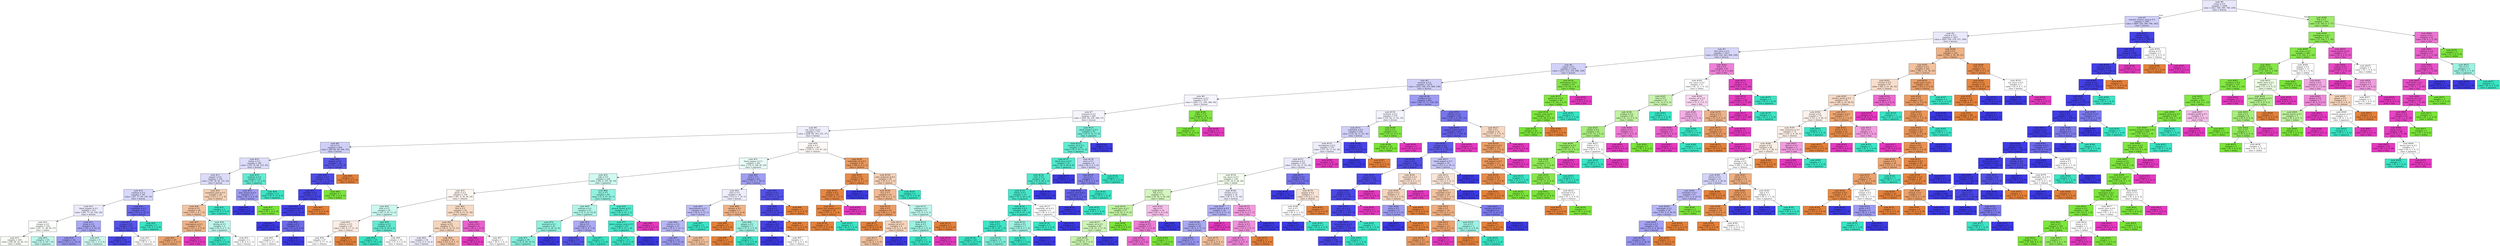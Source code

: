 digraph Tree {
node [shape=box, style="filled", color="black"] ;
0 [label=<node &#35;0<br/>cumin &le; 0.5<br/>samples = 2298<br/>value = [412, 568, 290, 769, 259]<br/>class = korean>, fillcolor="#3c39e51e"] ;
1 [label=<node &#35;1<br/>roasted_sesame_seed &le; 0.5<br/>samples = 1867<br/>value = [409, 226, 284, 766, 182]<br/>class = korean>, fillcolor="#3c39e53e"] ;
0 -> 1 [labeldistance=2.5, labelangle=45, headlabel="True"] ;
2 [label=<node &#35;2<br/>starch &le; 0.5<br/>samples = 1627<br/>value = [405, 226, 279, 537, 180]<br/>class = korean>, fillcolor="#3c39e51c"] ;
1 -> 2 ;
3 [label=<node &#35;3<br/>lime_juice &le; 0.5<br/>samples = 1413<br/>value = [259, 224, 263, 498, 169]<br/>class = korean>, fillcolor="#3c39e534"] ;
2 -> 3 ;
4 [label=<node &#35;4<br/>yogurt &le; 0.5<br/>samples = 1326<br/>value = [253, 212, 254, 498, 109]<br/>class = korean>, fillcolor="#3c39e53a"] ;
3 -> 4 ;
5 [label=<node &#35;5<br/>cayenne &le; 0.5<br/>samples = 1279<br/>value = [252, 168, 253, 498, 108]<br/>class = korean>, fillcolor="#3c39e53d"] ;
4 -> 5 ;
6 [label=<node &#35;6<br/>cardamom &le; 0.5<br/>samples = 877<br/>value = [204, 111, 236, 268, 58]<br/>class = korean>, fillcolor="#3c39e50d"] ;
5 -> 6 ;
7 [label=<node &#35;7<br/>seaweed &le; 0.5<br/>samples = 845<br/>value = [204, 80, 236, 268, 57]<br/>class = korean>, fillcolor="#3c39e50d"] ;
6 -> 7 ;
8 [label=<node &#35;8<br/>soy_sauce &le; 0.5<br/>samples = 775<br/>value = [204, 80, 183, 251, 57]<br/>class = korean>, fillcolor="#3c39e515"] ;
7 -> 8 ;
9 [label=<node &#35;9<br/>nut &le; 0.5<br/>samples = 428<br/>value = [80, 80, 69, 164, 35]<br/>class = korean>, fillcolor="#3c39e53e"] ;
8 -> 9 ;
10 [label=<node &#35;10<br/>barley &le; 0.5<br/>samples = 392<br/>value = [76, 79, 69, 133, 35]<br/>class = korean>, fillcolor="#3c39e52c"] ;
9 -> 10 ;
11 [label=<node &#35;11<br/>pepper &le; 0.5<br/>samples = 376<br/>value = [76, 78, 56, 131, 35]<br/>class = korean>, fillcolor="#3c39e52d"] ;
10 -> 11 ;
12 [label=<node &#35;12<br/>soybean &le; 0.5<br/>samples = 347<br/>value = [61, 77, 49, 130, 30]<br/>class = korean>, fillcolor="#3c39e532"] ;
11 -> 12 ;
13 [label=<node &#35;13<br/>black_pepper &le; 0.5<br/>samples = 312<br/>value = [61, 77, 43, 102, 29]<br/>class = korean>, fillcolor="#3c39e51b"] ;
12 -> 13 ;
14 [label=<node &#35;14<br/>vinegar &le; 0.5<br/>samples = 254<br/>value = [47, 73, 38, 69, 27]<br/>class = indian>, fillcolor="#7be53906"] ;
13 -> 14 ;
15 [label=<node &#35;15<br/>samples = 220<br/>value = [46, 69, 22, 62, 21]<br/>class = indian>, fillcolor="#7be5390b"] ;
14 -> 15 ;
16 [label=<node &#35;16<br/>samples = 34<br/>value = [1, 4, 16, 7, 6]<br/>class = japanese>, fillcolor="#39e5c555"] ;
14 -> 16 ;
17 [label=<node &#35;17<br/>bread &le; 0.5<br/>samples = 58<br/>value = [14, 4, 5, 33, 2]<br/>class = korean>, fillcolor="#3c39e56e"] ;
13 -> 17 ;
18 [label=<node &#35;18<br/>samples = 52<br/>value = [12, 3, 2, 33, 2]<br/>class = korean>, fillcolor="#3c39e586"] ;
17 -> 18 ;
19 [label=<node &#35;19<br/>samples = 6<br/>value = [2, 1, 3, 0, 0]<br/>class = japanese>, fillcolor="#39e5c540"] ;
17 -> 19 ;
20 [label=<node &#35;20<br/>enokidake &le; 0.5<br/>samples = 35<br/>value = [0, 0, 6, 28, 1]<br/>class = korean>, fillcolor="#3c39e5c1"] ;
12 -> 20 ;
21 [label=<node &#35;21<br/>vinegar &le; 0.5<br/>samples = 32<br/>value = [0, 0, 3, 28, 1]<br/>class = korean>, fillcolor="#3c39e5dc"] ;
20 -> 21 ;
22 [label=<node &#35;22<br/>samples = 30<br/>value = [0, 0, 2, 28, 0]<br/>class = korean>, fillcolor="#3c39e5ed"] ;
21 -> 22 ;
23 [label=<node &#35;23<br/>samples = 2<br/>value = [0, 0, 1, 0, 1]<br/>class = japanese>, fillcolor="#39e5c500"] ;
21 -> 23 ;
24 [label=<node &#35;24<br/>samples = 3<br/>value = [0, 0, 3, 0, 0]<br/>class = japanese>, fillcolor="#39e5c5ff"] ;
20 -> 24 ;
25 [label=<node &#35;25<br/>mandarin_peel &le; 0.5<br/>samples = 29<br/>value = [15, 1, 7, 1, 5]<br/>class = chinese>, fillcolor="#e581395d"] ;
11 -> 25 ;
26 [label=<node &#35;26<br/>bread &le; 0.5<br/>samples = 26<br/>value = [15, 1, 4, 1, 5]<br/>class = chinese>, fillcolor="#e5813979"] ;
25 -> 26 ;
27 [label=<node &#35;27<br/>lemongrass &le; 0.5<br/>samples = 22<br/>value = [15, 1, 2, 0, 4]<br/>class = chinese>, fillcolor="#e581399c"] ;
26 -> 27 ;
28 [label=<node &#35;28<br/>samples = 20<br/>value = [15, 1, 2, 0, 2]<br/>class = chinese>, fillcolor="#e58139b8"] ;
27 -> 28 ;
29 [label=<node &#35;29<br/>samples = 2<br/>value = [0, 0, 0, 0, 2]<br/>class = thai>, fillcolor="#e539c0ff"] ;
27 -> 29 ;
30 [label=<node &#35;30<br/>shrimp &le; 0.5<br/>samples = 4<br/>value = [0, 0, 2, 1, 1]<br/>class = japanese>, fillcolor="#39e5c555"] ;
26 -> 30 ;
31 [label=<node &#35;31<br/>samples = 2<br/>value = [0, 0, 2, 0, 0]<br/>class = japanese>, fillcolor="#39e5c5ff"] ;
30 -> 31 ;
32 [label=<node &#35;32<br/>samples = 2<br/>value = [0, 0, 0, 1, 1]<br/>class = korean>, fillcolor="#3c39e500"] ;
30 -> 32 ;
33 [label=<node &#35;33<br/>samples = 3<br/>value = [0, 0, 3, 0, 0]<br/>class = japanese>, fillcolor="#39e5c5ff"] ;
25 -> 33 ;
34 [label=<node &#35;34<br/>soybean &le; 0.5<br/>samples = 16<br/>value = [0, 1, 13, 2, 0]<br/>class = japanese>, fillcolor="#39e5c5c8"] ;
10 -> 34 ;
35 [label=<node &#35;35<br/>feta_cheese &le; 0.5<br/>samples = 3<br/>value = [0, 1, 0, 2, 0]<br/>class = korean>, fillcolor="#3c39e57f"] ;
34 -> 35 ;
36 [label=<node &#35;36<br/>samples = 2<br/>value = [0, 0, 0, 2, 0]<br/>class = korean>, fillcolor="#3c39e5ff"] ;
35 -> 36 ;
37 [label=<node &#35;37<br/>samples = 1<br/>value = [0, 1, 0, 0, 0]<br/>class = indian>, fillcolor="#7be539ff"] ;
35 -> 37 ;
38 [label=<node &#35;38<br/>samples = 13<br/>value = [0, 0, 13, 0, 0]<br/>class = japanese>, fillcolor="#39e5c5ff"] ;
34 -> 38 ;
39 [label=<node &#35;39<br/>pepper &le; 0.5<br/>samples = 36<br/>value = [4, 1, 0, 31, 0]<br/>class = korean>, fillcolor="#3c39e5d7"] ;
9 -> 39 ;
40 [label=<node &#35;40<br/>cashew &le; 0.5<br/>samples = 34<br/>value = [2, 1, 0, 31, 0]<br/>class = korean>, fillcolor="#3c39e5e7"] ;
39 -> 40 ;
41 [label=<node &#35;41<br/>shellfish &le; 0.5<br/>samples = 33<br/>value = [2, 0, 0, 31, 0]<br/>class = korean>, fillcolor="#3c39e5ef"] ;
40 -> 41 ;
42 [label=<node &#35;42<br/>cane_molasses &le; 0.5<br/>samples = 32<br/>value = [1, 0, 0, 31, 0]<br/>class = korean>, fillcolor="#3c39e5f7"] ;
41 -> 42 ;
43 [label=<node &#35;43<br/>samples = 27<br/>value = [0, 0, 0, 27, 0]<br/>class = korean>, fillcolor="#3c39e5ff"] ;
42 -> 43 ;
44 [label=<node &#35;44<br/>ginger &le; 0.5<br/>samples = 5<br/>value = [1, 0, 0, 4, 0]<br/>class = korean>, fillcolor="#3c39e5bf"] ;
42 -> 44 ;
45 [label=<node &#35;45<br/>samples = 2<br/>value = [1, 0, 0, 1, 0]<br/>class = chinese>, fillcolor="#e5813900"] ;
44 -> 45 ;
46 [label=<node &#35;46<br/>samples = 3<br/>value = [0, 0, 0, 3, 0]<br/>class = korean>, fillcolor="#3c39e5ff"] ;
44 -> 46 ;
47 [label=<node &#35;47<br/>samples = 1<br/>value = [1, 0, 0, 0, 0]<br/>class = chinese>, fillcolor="#e58139ff"] ;
41 -> 47 ;
48 [label=<node &#35;48<br/>samples = 1<br/>value = [0, 1, 0, 0, 0]<br/>class = indian>, fillcolor="#7be539ff"] ;
40 -> 48 ;
49 [label=<node &#35;49<br/>samples = 2<br/>value = [2, 0, 0, 0, 0]<br/>class = chinese>, fillcolor="#e58139ff"] ;
39 -> 49 ;
50 [label=<node &#35;50<br/>pork &le; 0.5<br/>samples = 347<br/>value = [124, 0, 114, 87, 22]<br/>class = chinese>, fillcolor="#e581390b"] ;
8 -> 50 ;
51 [label=<node &#35;51<br/>black_pepper &le; 0.5<br/>samples = 291<br/>value = [78, 0, 108, 85, 20]<br/>class = japanese>, fillcolor="#39e5c51c"] ;
50 -> 51 ;
52 [label=<node &#35;52<br/>sake &le; 0.5<br/>samples = 228<br/>value = [62, 0, 101, 46, 19]<br/>class = japanese>, fillcolor="#39e5c53c"] ;
51 -> 52 ;
53 [label=<node &#35;53<br/>garlic &le; 0.5<br/>samples = 159<br/>value = [61, 0, 54, 26, 18]<br/>class = chinese>, fillcolor="#e5813911"] ;
52 -> 53 ;
54 [label=<node &#35;54<br/>wine &le; 0.5<br/>samples = 81<br/>value = [27, 0, 41, 11, 2]<br/>class = japanese>, fillcolor="#39e5c542"] ;
53 -> 54 ;
55 [label=<node &#35;55<br/>cilantro &le; 0.5<br/>samples = 52<br/>value = [22, 0, 17, 11, 2]<br/>class = chinese>, fillcolor="#e5813924"] ;
54 -> 55 ;
56 [label=<node &#35;56<br/>samples = 47<br/>value = [17, 0, 17, 11, 2]<br/>class = chinese>, fillcolor="#e5813900"] ;
55 -> 56 ;
57 [label=<node &#35;57<br/>samples = 5<br/>value = [5, 0, 0, 0, 0]<br/>class = chinese>, fillcolor="#e58139ff"] ;
55 -> 57 ;
58 [label=<node &#35;58<br/>scallion &le; 0.5<br/>samples = 29<br/>value = [5, 0, 24, 0, 0]<br/>class = japanese>, fillcolor="#39e5c5ca"] ;
54 -> 58 ;
59 [label=<node &#35;59<br/>samples = 19<br/>value = [0, 0, 19, 0, 0]<br/>class = japanese>, fillcolor="#39e5c5ff"] ;
58 -> 59 ;
60 [label=<node &#35;60<br/>samples = 10<br/>value = [5, 0, 5, 0, 0]<br/>class = chinese>, fillcolor="#e5813900"] ;
58 -> 60 ;
61 [label=<node &#35;61<br/>lime &le; 0.5<br/>samples = 78<br/>value = [34, 0, 13, 15, 16]<br/>class = chinese>, fillcolor="#e581394a"] ;
53 -> 61 ;
62 [label=<node &#35;62<br/>ginger &le; 0.5<br/>samples = 72<br/>value = [34, 0, 12, 15, 11]<br/>class = chinese>, fillcolor="#e5813955"] ;
61 -> 62 ;
63 [label=<node &#35;63<br/>samples = 34<br/>value = [12, 0, 4, 14, 4]<br/>class = korean>, fillcolor="#3c39e517"] ;
62 -> 63 ;
64 [label=<node &#35;64<br/>samples = 38<br/>value = [22, 0, 8, 1, 7]<br/>class = chinese>, fillcolor="#e5813977"] ;
62 -> 64 ;
65 [label=<node &#35;65<br/>carrot &le; 0.5<br/>samples = 6<br/>value = [0, 0, 1, 0, 5]<br/>class = thai>, fillcolor="#e539c0cc"] ;
61 -> 65 ;
66 [label=<node &#35;66<br/>samples = 4<br/>value = [0, 0, 0, 0, 4]<br/>class = thai>, fillcolor="#e539c0ff"] ;
65 -> 66 ;
67 [label=<node &#35;67<br/>samples = 2<br/>value = [0, 0, 1, 0, 1]<br/>class = japanese>, fillcolor="#39e5c500"] ;
65 -> 67 ;
68 [label=<node &#35;68<br/>rice &le; 0.5<br/>samples = 69<br/>value = [1, 0, 47, 20, 1]<br/>class = japanese>, fillcolor="#39e5c58d"] ;
52 -> 68 ;
69 [label=<node &#35;69<br/>soybean &le; 0.5<br/>samples = 52<br/>value = [1, 0, 32, 19, 0]<br/>class = japanese>, fillcolor="#39e5c564"] ;
68 -> 69 ;
70 [label=<node &#35;70<br/>mustard &le; 0.5<br/>samples = 41<br/>value = [1, 0, 28, 12, 0]<br/>class = japanese>, fillcolor="#39e5c58d"] ;
69 -> 70 ;
71 [label=<node &#35;71<br/>samples = 39<br/>value = [1, 0, 28, 10, 0]<br/>class = japanese>, fillcolor="#39e5c59e"] ;
70 -> 71 ;
72 [label=<node &#35;72<br/>samples = 2<br/>value = [0, 0, 0, 2, 0]<br/>class = korean>, fillcolor="#3c39e5ff"] ;
70 -> 72 ;
73 [label=<node &#35;73<br/>fish &le; 0.5<br/>samples = 11<br/>value = [0, 0, 4, 7, 0]<br/>class = korean>, fillcolor="#3c39e56d"] ;
69 -> 73 ;
74 [label=<node &#35;74<br/>samples = 8<br/>value = [0, 0, 1, 7, 0]<br/>class = korean>, fillcolor="#3c39e5db"] ;
73 -> 74 ;
75 [label=<node &#35;75<br/>samples = 3<br/>value = [0, 0, 3, 0, 0]<br/>class = japanese>, fillcolor="#39e5c5ff"] ;
73 -> 75 ;
76 [label=<node &#35;76<br/>peanut_butter &le; 0.5<br/>samples = 17<br/>value = [0, 0, 15, 1, 1]<br/>class = japanese>, fillcolor="#39e5c5df"] ;
68 -> 76 ;
77 [label=<node &#35;77<br/>black_sesame_seed &le; 0.5<br/>samples = 16<br/>value = [0, 0, 15, 1, 0]<br/>class = japanese>, fillcolor="#39e5c5ee"] ;
76 -> 77 ;
78 [label=<node &#35;78<br/>samples = 15<br/>value = [0, 0, 15, 0, 0]<br/>class = japanese>, fillcolor="#39e5c5ff"] ;
77 -> 78 ;
79 [label=<node &#35;79<br/>samples = 1<br/>value = [0, 0, 0, 1, 0]<br/>class = korean>, fillcolor="#3c39e5ff"] ;
77 -> 79 ;
80 [label=<node &#35;80<br/>samples = 1<br/>value = [0, 0, 0, 0, 1]<br/>class = thai>, fillcolor="#e539c0ff"] ;
76 -> 80 ;
81 [label=<node &#35;81<br/>beef &le; 0.5<br/>samples = 63<br/>value = [16, 0, 7, 39, 1]<br/>class = korean>, fillcolor="#3c39e57d"] ;
51 -> 81 ;
82 [label=<node &#35;82<br/>wine &le; 0.5<br/>samples = 36<br/>value = [13, 0, 7, 15, 1]<br/>class = korean>, fillcolor="#3c39e516"] ;
81 -> 82 ;
83 [label=<node &#35;83<br/>katsuobushi &le; 0.5<br/>samples = 29<br/>value = [8, 0, 5, 15, 1]<br/>class = korean>, fillcolor="#3c39e555"] ;
82 -> 83 ;
84 [label=<node &#35;84<br/>cilantro &le; 0.5<br/>samples = 27<br/>value = [8, 0, 3, 15, 1]<br/>class = korean>, fillcolor="#3c39e55e"] ;
83 -> 84 ;
85 [label=<node &#35;85<br/>samples = 24<br/>value = [6, 0, 3, 15, 0]<br/>class = korean>, fillcolor="#3c39e580"] ;
84 -> 85 ;
86 [label=<node &#35;86<br/>samples = 3<br/>value = [2, 0, 0, 0, 1]<br/>class = chinese>, fillcolor="#e581397f"] ;
84 -> 86 ;
87 [label=<node &#35;87<br/>samples = 2<br/>value = [0, 0, 2, 0, 0]<br/>class = japanese>, fillcolor="#39e5c5ff"] ;
83 -> 87 ;
88 [label=<node &#35;88<br/>vinegar &le; 0.5<br/>samples = 7<br/>value = [5, 0, 2, 0, 0]<br/>class = chinese>, fillcolor="#e5813999"] ;
82 -> 88 ;
89 [label=<node &#35;89<br/>samples = 4<br/>value = [4, 0, 0, 0, 0]<br/>class = chinese>, fillcolor="#e58139ff"] ;
88 -> 89 ;
90 [label=<node &#35;90<br/>ginger &le; 0.5<br/>samples = 3<br/>value = [1, 0, 2, 0, 0]<br/>class = japanese>, fillcolor="#39e5c57f"] ;
88 -> 90 ;
91 [label=<node &#35;91<br/>samples = 1<br/>value = [1, 0, 0, 0, 0]<br/>class = chinese>, fillcolor="#e58139ff"] ;
90 -> 91 ;
92 [label=<node &#35;92<br/>samples = 2<br/>value = [0, 0, 2, 0, 0]<br/>class = japanese>, fillcolor="#39e5c5ff"] ;
90 -> 92 ;
93 [label=<node &#35;93<br/>cilantro &le; 0.5<br/>samples = 27<br/>value = [3, 0, 0, 24, 0]<br/>class = korean>, fillcolor="#3c39e5df"] ;
81 -> 93 ;
94 [label=<node &#35;94<br/>leek &le; 0.5<br/>samples = 26<br/>value = [2, 0, 0, 24, 0]<br/>class = korean>, fillcolor="#3c39e5ea"] ;
93 -> 94 ;
95 [label=<node &#35;95<br/>soybean &le; 0.5<br/>samples = 25<br/>value = [1, 0, 0, 24, 0]<br/>class = korean>, fillcolor="#3c39e5f4"] ;
94 -> 95 ;
96 [label=<node &#35;96<br/>samples = 23<br/>value = [0, 0, 0, 23, 0]<br/>class = korean>, fillcolor="#3c39e5ff"] ;
95 -> 96 ;
97 [label=<node &#35;97<br/>samples = 2<br/>value = [1, 0, 0, 1, 0]<br/>class = chinese>, fillcolor="#e5813900"] ;
95 -> 97 ;
98 [label=<node &#35;98<br/>samples = 1<br/>value = [1, 0, 0, 0, 0]<br/>class = chinese>, fillcolor="#e58139ff"] ;
94 -> 98 ;
99 [label=<node &#35;99<br/>samples = 1<br/>value = [1, 0, 0, 0, 0]<br/>class = chinese>, fillcolor="#e58139ff"] ;
93 -> 99 ;
100 [label=<node &#35;100<br/>vegetable_oil &le; 0.5<br/>samples = 56<br/>value = [46, 0, 6, 2, 2]<br/>class = chinese>, fillcolor="#e58139cc"] ;
50 -> 100 ;
101 [label=<node &#35;101<br/>raisin &le; 0.5<br/>samples = 40<br/>value = [37, 0, 1, 1, 1]<br/>class = chinese>, fillcolor="#e58139eb"] ;
100 -> 101 ;
102 [label=<node &#35;102<br/>shallot &le; 0.5<br/>samples = 39<br/>value = [37, 0, 1, 0, 1]<br/>class = chinese>, fillcolor="#e58139f2"] ;
101 -> 102 ;
103 [label=<node &#35;103<br/>green_bell_pepper &le; 0.5<br/>samples = 38<br/>value = [37, 0, 1, 0, 0]<br/>class = chinese>, fillcolor="#e58139f8"] ;
102 -> 103 ;
104 [label=<node &#35;104<br/>samples = 37<br/>value = [37, 0, 0, 0, 0]<br/>class = chinese>, fillcolor="#e58139ff"] ;
103 -> 104 ;
105 [label=<node &#35;105<br/>samples = 1<br/>value = [0, 0, 1, 0, 0]<br/>class = japanese>, fillcolor="#39e5c5ff"] ;
103 -> 105 ;
106 [label=<node &#35;106<br/>samples = 1<br/>value = [0, 0, 0, 0, 1]<br/>class = thai>, fillcolor="#e539c0ff"] ;
102 -> 106 ;
107 [label=<node &#35;107<br/>samples = 1<br/>value = [0, 0, 0, 1, 0]<br/>class = korean>, fillcolor="#3c39e5ff"] ;
101 -> 107 ;
108 [label=<node &#35;108<br/>cane_molasses &le; 0.5<br/>samples = 16<br/>value = [9, 0, 5, 1, 1]<br/>class = chinese>, fillcolor="#e581395d"] ;
100 -> 108 ;
109 [label=<node &#35;109<br/>rice &le; 0.5<br/>samples = 14<br/>value = [9, 0, 3, 1, 1]<br/>class = chinese>, fillcolor="#e581398b"] ;
108 -> 109 ;
110 [label=<node &#35;110<br/>sake &le; 0.5<br/>samples = 10<br/>value = [8, 0, 1, 1, 0]<br/>class = chinese>, fillcolor="#e58139c6"] ;
109 -> 110 ;
111 [label=<node &#35;111<br/>samples = 6<br/>value = [6, 0, 0, 0, 0]<br/>class = chinese>, fillcolor="#e58139ff"] ;
110 -> 111 ;
112 [label=<node &#35;112<br/>sesame_oil &le; 0.5<br/>samples = 4<br/>value = [2, 0, 1, 1, 0]<br/>class = chinese>, fillcolor="#e5813955"] ;
110 -> 112 ;
113 [label=<node &#35;113<br/>samples = 3<br/>value = [2, 0, 1, 0, 0]<br/>class = chinese>, fillcolor="#e581397f"] ;
112 -> 113 ;
114 [label=<node &#35;114<br/>samples = 1<br/>value = [0, 0, 0, 1, 0]<br/>class = korean>, fillcolor="#3c39e5ff"] ;
112 -> 114 ;
115 [label=<node &#35;115<br/>soybean &le; 0.5<br/>samples = 4<br/>value = [1, 0, 2, 0, 1]<br/>class = japanese>, fillcolor="#39e5c555"] ;
109 -> 115 ;
116 [label=<node &#35;116<br/>bean &le; 0.5<br/>samples = 3<br/>value = [0, 0, 2, 0, 1]<br/>class = japanese>, fillcolor="#39e5c57f"] ;
115 -> 116 ;
117 [label=<node &#35;117<br/>samples = 2<br/>value = [0, 0, 2, 0, 0]<br/>class = japanese>, fillcolor="#39e5c5ff"] ;
116 -> 117 ;
118 [label=<node &#35;118<br/>samples = 1<br/>value = [0, 0, 0, 0, 1]<br/>class = thai>, fillcolor="#e539c0ff"] ;
116 -> 118 ;
119 [label=<node &#35;119<br/>samples = 1<br/>value = [1, 0, 0, 0, 0]<br/>class = chinese>, fillcolor="#e58139ff"] ;
115 -> 119 ;
120 [label=<node &#35;120<br/>samples = 2<br/>value = [0, 0, 2, 0, 0]<br/>class = japanese>, fillcolor="#39e5c5ff"] ;
108 -> 120 ;
121 [label=<node &#35;121<br/>black_pepper &le; 0.5<br/>samples = 70<br/>value = [0, 0, 53, 17, 0]<br/>class = japanese>, fillcolor="#39e5c5ad"] ;
7 -> 121 ;
122 [label=<node &#35;122<br/>sesame_oil &le; 0.5<br/>samples = 64<br/>value = [0, 0, 53, 11, 0]<br/>class = japanese>, fillcolor="#39e5c5ca"] ;
121 -> 122 ;
123 [label=<node &#35;123<br/>black_bean &le; 0.5<br/>samples = 55<br/>value = [0, 0, 49, 6, 0]<br/>class = japanese>, fillcolor="#39e5c5e0"] ;
122 -> 123 ;
124 [label=<node &#35;124<br/>cider &le; 0.5<br/>samples = 54<br/>value = [0, 0, 49, 5, 0]<br/>class = japanese>, fillcolor="#39e5c5e5"] ;
123 -> 124 ;
125 [label=<node &#35;125<br/>wheat &le; 0.5<br/>samples = 53<br/>value = [0, 0, 49, 4, 0]<br/>class = japanese>, fillcolor="#39e5c5ea"] ;
124 -> 125 ;
126 [label=<node &#35;126<br/>vegetable &le; 0.5<br/>samples = 49<br/>value = [0, 0, 47, 2, 0]<br/>class = japanese>, fillcolor="#39e5c5f4"] ;
125 -> 126 ;
127 [label=<node &#35;127<br/>kelp &le; 0.5<br/>samples = 46<br/>value = [0, 0, 45, 1, 0]<br/>class = japanese>, fillcolor="#39e5c5f9"] ;
126 -> 127 ;
128 [label=<node &#35;128<br/>samples = 42<br/>value = [0, 0, 42, 0, 0]<br/>class = japanese>, fillcolor="#39e5c5ff"] ;
127 -> 128 ;
129 [label=<node &#35;129<br/>samples = 4<br/>value = [0, 0, 3, 1, 0]<br/>class = japanese>, fillcolor="#39e5c5aa"] ;
127 -> 129 ;
130 [label=<node &#35;130<br/>radish &le; 0.5<br/>samples = 3<br/>value = [0, 0, 2, 1, 0]<br/>class = japanese>, fillcolor="#39e5c57f"] ;
126 -> 130 ;
131 [label=<node &#35;131<br/>samples = 2<br/>value = [0, 0, 2, 0, 0]<br/>class = japanese>, fillcolor="#39e5c5ff"] ;
130 -> 131 ;
132 [label=<node &#35;132<br/>samples = 1<br/>value = [0, 0, 0, 1, 0]<br/>class = korean>, fillcolor="#3c39e5ff"] ;
130 -> 132 ;
133 [label=<node &#35;133<br/>vegetable_oil &le; 0.5<br/>samples = 4<br/>value = [0, 0, 2, 2, 0]<br/>class = japanese>, fillcolor="#39e5c500"] ;
125 -> 133 ;
134 [label=<node &#35;134<br/>samples = 2<br/>value = [0, 0, 2, 0, 0]<br/>class = japanese>, fillcolor="#39e5c5ff"] ;
133 -> 134 ;
135 [label=<node &#35;135<br/>samples = 2<br/>value = [0, 0, 0, 2, 0]<br/>class = korean>, fillcolor="#3c39e5ff"] ;
133 -> 135 ;
136 [label=<node &#35;136<br/>samples = 1<br/>value = [0, 0, 0, 1, 0]<br/>class = korean>, fillcolor="#3c39e5ff"] ;
124 -> 136 ;
137 [label=<node &#35;137<br/>samples = 1<br/>value = [0, 0, 0, 1, 0]<br/>class = korean>, fillcolor="#3c39e5ff"] ;
123 -> 137 ;
138 [label=<node &#35;138<br/>wine &le; 0.5<br/>samples = 9<br/>value = [0, 0, 4, 5, 0]<br/>class = korean>, fillcolor="#3c39e533"] ;
122 -> 138 ;
139 [label=<node &#35;139<br/>nut &le; 0.5<br/>samples = 7<br/>value = [0, 0, 2, 5, 0]<br/>class = korean>, fillcolor="#3c39e599"] ;
138 -> 139 ;
140 [label=<node &#35;140<br/>sesame_seed &le; 0.5<br/>samples = 6<br/>value = [0, 0, 1, 5, 0]<br/>class = korean>, fillcolor="#3c39e5cc"] ;
139 -> 140 ;
141 [label=<node &#35;141<br/>samples = 5<br/>value = [0, 0, 0, 5, 0]<br/>class = korean>, fillcolor="#3c39e5ff"] ;
140 -> 141 ;
142 [label=<node &#35;142<br/>samples = 1<br/>value = [0, 0, 1, 0, 0]<br/>class = japanese>, fillcolor="#39e5c5ff"] ;
140 -> 142 ;
143 [label=<node &#35;143<br/>samples = 1<br/>value = [0, 0, 1, 0, 0]<br/>class = japanese>, fillcolor="#39e5c5ff"] ;
139 -> 143 ;
144 [label=<node &#35;144<br/>samples = 2<br/>value = [0, 0, 2, 0, 0]<br/>class = japanese>, fillcolor="#39e5c5ff"] ;
138 -> 144 ;
145 [label=<node &#35;145<br/>samples = 6<br/>value = [0, 0, 0, 6, 0]<br/>class = korean>, fillcolor="#3c39e5ff"] ;
121 -> 145 ;
146 [label=<node &#35;146<br/>coffee &le; 0.5<br/>samples = 32<br/>value = [0, 31, 0, 0, 1]<br/>class = indian>, fillcolor="#7be539f7"] ;
6 -> 146 ;
147 [label=<node &#35;147<br/>samples = 31<br/>value = [0, 31, 0, 0, 0]<br/>class = indian>, fillcolor="#7be539ff"] ;
146 -> 147 ;
148 [label=<node &#35;148<br/>samples = 1<br/>value = [0, 0, 0, 0, 1]<br/>class = thai>, fillcolor="#e539c0ff"] ;
146 -> 148 ;
149 [label=<node &#35;149<br/>scallion &le; 0.5<br/>samples = 402<br/>value = [48, 57, 17, 230, 50]<br/>class = korean>, fillcolor="#3c39e580"] ;
5 -> 149 ;
150 [label=<node &#35;150<br/>turmeric &le; 0.5<br/>samples = 179<br/>value = [14, 56, 11, 63, 35]<br/>class = korean>, fillcolor="#3c39e50f"] ;
149 -> 150 ;
151 [label=<node &#35;151<br/>vegetable &le; 0.5<br/>samples = 156<br/>value = [14, 34, 11, 63, 34]<br/>class = korean>, fillcolor="#3c39e53d"] ;
150 -> 151 ;
152 [label=<node &#35;152<br/>lemongrass &le; 0.5<br/>samples = 135<br/>value = [13, 34, 11, 43, 34]<br/>class = korean>, fillcolor="#3c39e517"] ;
151 -> 152 ;
153 [label=<node &#35;153<br/>soybean &le; 0.5<br/>samples = 125<br/>value = [13, 34, 11, 43, 24]<br/>class = korean>, fillcolor="#3c39e519"] ;
152 -> 153 ;
154 [label=<node &#35;154<br/>soy_sauce &le; 0.5<br/>samples = 105<br/>value = [10, 34, 9, 28, 24]<br/>class = indian>, fillcolor="#7be53914"] ;
153 -> 154 ;
155 [label=<node &#35;155<br/>fish &le; 0.5<br/>samples = 71<br/>value = [4, 34, 3, 16, 14]<br/>class = indian>, fillcolor="#7be53953"] ;
154 -> 155 ;
156 [label=<node &#35;156<br/>lemon_juice &le; 0.5<br/>samples = 57<br/>value = [4, 33, 3, 11, 6]<br/>class = indian>, fillcolor="#7be5397a"] ;
155 -> 156 ;
157 [label=<node &#35;157<br/>sesame_oil &le; 0.5<br/>samples = 49<br/>value = [4, 25, 3, 11, 6]<br/>class = indian>, fillcolor="#7be5395e"] ;
156 -> 157 ;
158 [label=<node &#35;158<br/>samples = 47<br/>value = [4, 25, 3, 9, 6]<br/>class = indian>, fillcolor="#7be5396b"] ;
157 -> 158 ;
159 [label=<node &#35;159<br/>samples = 2<br/>value = [0, 0, 0, 2, 0]<br/>class = korean>, fillcolor="#3c39e5ff"] ;
157 -> 159 ;
160 [label=<node &#35;160<br/>samples = 8<br/>value = [0, 8, 0, 0, 0]<br/>class = indian>, fillcolor="#7be539ff"] ;
156 -> 160 ;
161 [label=<node &#35;161<br/>egg &le; 0.5<br/>samples = 14<br/>value = [0, 1, 0, 5, 8]<br/>class = thai>, fillcolor="#e539c055"] ;
155 -> 161 ;
162 [label=<node &#35;162<br/>mango &le; 0.5<br/>samples = 11<br/>value = [0, 1, 0, 2, 8]<br/>class = thai>, fillcolor="#e539c0aa"] ;
161 -> 162 ;
163 [label=<node &#35;163<br/>samples = 10<br/>value = [0, 0, 0, 2, 8]<br/>class = thai>, fillcolor="#e539c0bf"] ;
162 -> 163 ;
164 [label=<node &#35;164<br/>samples = 1<br/>value = [0, 1, 0, 0, 0]<br/>class = indian>, fillcolor="#7be539ff"] ;
162 -> 164 ;
165 [label=<node &#35;165<br/>samples = 3<br/>value = [0, 0, 0, 3, 0]<br/>class = korean>, fillcolor="#3c39e5ff"] ;
161 -> 165 ;
166 [label=<node &#35;166<br/>chicken &le; 0.5<br/>samples = 34<br/>value = [6, 0, 6, 12, 10]<br/>class = korean>, fillcolor="#3c39e515"] ;
154 -> 166 ;
167 [label=<node &#35;167<br/>peanut_butter &le; 0.5<br/>samples = 22<br/>value = [4, 0, 4, 11, 3]<br/>class = korean>, fillcolor="#3c39e563"] ;
166 -> 167 ;
168 [label=<node &#35;168<br/>tomato &le; 0.5<br/>samples = 20<br/>value = [4, 0, 4, 11, 1]<br/>class = korean>, fillcolor="#3c39e570"] ;
167 -> 168 ;
169 [label=<node &#35;169<br/>samples = 17<br/>value = [2, 0, 4, 11, 0]<br/>class = korean>, fillcolor="#3c39e589"] ;
168 -> 169 ;
170 [label=<node &#35;170<br/>samples = 3<br/>value = [2, 0, 0, 0, 1]<br/>class = chinese>, fillcolor="#e581397f"] ;
168 -> 170 ;
171 [label=<node &#35;171<br/>samples = 2<br/>value = [0, 0, 0, 0, 2]<br/>class = thai>, fillcolor="#e539c0ff"] ;
167 -> 171 ;
172 [label=<node &#35;172<br/>lemon &le; 0.5<br/>samples = 12<br/>value = [2, 0, 2, 1, 7]<br/>class = thai>, fillcolor="#e539c080"] ;
166 -> 172 ;
173 [label=<node &#35;173<br/>sherry &le; 0.5<br/>samples = 11<br/>value = [2, 0, 2, 0, 7]<br/>class = thai>, fillcolor="#e539c08e"] ;
172 -> 173 ;
174 [label=<node &#35;174<br/>samples = 10<br/>value = [1, 0, 2, 0, 7]<br/>class = thai>, fillcolor="#e539c09f"] ;
173 -> 174 ;
175 [label=<node &#35;175<br/>samples = 1<br/>value = [1, 0, 0, 0, 0]<br/>class = chinese>, fillcolor="#e58139ff"] ;
173 -> 175 ;
176 [label=<node &#35;176<br/>samples = 1<br/>value = [0, 0, 0, 1, 0]<br/>class = korean>, fillcolor="#3c39e5ff"] ;
172 -> 176 ;
177 [label=<node &#35;177<br/>vinegar &le; 0.5<br/>samples = 20<br/>value = [3, 0, 2, 15, 0]<br/>class = korean>, fillcolor="#3c39e5b4"] ;
153 -> 177 ;
178 [label=<node &#35;178<br/>samples = 13<br/>value = [0, 0, 0, 13, 0]<br/>class = korean>, fillcolor="#3c39e5ff"] ;
177 -> 178 ;
179 [label=<node &#35;179<br/>pepper &le; 0.5<br/>samples = 7<br/>value = [3, 0, 2, 2, 0]<br/>class = chinese>, fillcolor="#e5813933"] ;
177 -> 179 ;
180 [label=<node &#35;180<br/>rice &le; 0.5<br/>samples = 4<br/>value = [0, 0, 2, 2, 0]<br/>class = japanese>, fillcolor="#39e5c500"] ;
179 -> 180 ;
181 [label=<node &#35;181<br/>samples = 2<br/>value = [0, 0, 0, 2, 0]<br/>class = korean>, fillcolor="#3c39e5ff"] ;
180 -> 181 ;
182 [label=<node &#35;182<br/>samples = 2<br/>value = [0, 0, 2, 0, 0]<br/>class = japanese>, fillcolor="#39e5c5ff"] ;
180 -> 182 ;
183 [label=<node &#35;183<br/>samples = 3<br/>value = [3, 0, 0, 0, 0]<br/>class = chinese>, fillcolor="#e58139ff"] ;
179 -> 183 ;
184 [label=<node &#35;184<br/>samples = 10<br/>value = [0, 0, 0, 0, 10]<br/>class = thai>, fillcolor="#e539c0ff"] ;
152 -> 184 ;
185 [label=<node &#35;185<br/>pepper &le; 0.5<br/>samples = 21<br/>value = [1, 0, 0, 20, 0]<br/>class = korean>, fillcolor="#3c39e5f2"] ;
151 -> 185 ;
186 [label=<node &#35;186<br/>samples = 20<br/>value = [0, 0, 0, 20, 0]<br/>class = korean>, fillcolor="#3c39e5ff"] ;
185 -> 186 ;
187 [label=<node &#35;187<br/>samples = 1<br/>value = [1, 0, 0, 0, 0]<br/>class = chinese>, fillcolor="#e58139ff"] ;
185 -> 187 ;
188 [label=<node &#35;188<br/>basil &le; 0.5<br/>samples = 23<br/>value = [0, 22, 0, 0, 1]<br/>class = indian>, fillcolor="#7be539f3"] ;
150 -> 188 ;
189 [label=<node &#35;189<br/>samples = 22<br/>value = [0, 22, 0, 0, 0]<br/>class = indian>, fillcolor="#7be539ff"] ;
188 -> 189 ;
190 [label=<node &#35;190<br/>samples = 1<br/>value = [0, 0, 0, 0, 1]<br/>class = thai>, fillcolor="#e539c0ff"] ;
188 -> 190 ;
191 [label=<node &#35;191<br/>cilantro &le; 0.5<br/>samples = 223<br/>value = [34, 1, 6, 167, 15]<br/>class = korean>, fillcolor="#3c39e5b3"] ;
149 -> 191 ;
192 [label=<node &#35;192<br/>peanut_butter &le; 0.5<br/>samples = 203<br/>value = [23, 0, 5, 167, 8]<br/>class = korean>, fillcolor="#3c39e5cc"] ;
191 -> 192 ;
193 [label=<node &#35;193<br/>vinegar &le; 0.5<br/>samples = 199<br/>value = [23, 0, 5, 167, 4]<br/>class = korean>, fillcolor="#3c39e5d1"] ;
192 -> 193 ;
194 [label=<node &#35;194<br/>bean &le; 0.5<br/>samples = 166<br/>value = [11, 0, 3, 149, 3]<br/>class = korean>, fillcolor="#3c39e5e3"] ;
193 -> 194 ;
195 [label=<node &#35;195<br/>tomato &le; 0.5<br/>samples = 160<br/>value = [8, 0, 3, 147, 2]<br/>class = korean>, fillcolor="#3c39e5e9"] ;
194 -> 195 ;
196 [label=<node &#35;196<br/>pepper &le; 0.5<br/>samples = 159<br/>value = [8, 0, 3, 147, 1]<br/>class = korean>, fillcolor="#3c39e5eb"] ;
195 -> 196 ;
197 [label=<node &#35;197<br/>olive_oil &le; 0.5<br/>samples = 158<br/>value = [8, 0, 3, 147, 0]<br/>class = korean>, fillcolor="#3c39e5ec"] ;
196 -> 197 ;
198 [label=<node &#35;198<br/>katsuobushi &le; 0.5<br/>samples = 157<br/>value = [8, 0, 2, 147, 0]<br/>class = korean>, fillcolor="#3c39e5ee"] ;
197 -> 198 ;
199 [label=<node &#35;199<br/>samples = 156<br/>value = [8, 0, 1, 147, 0]<br/>class = korean>, fillcolor="#3c39e5ef"] ;
198 -> 199 ;
200 [label=<node &#35;200<br/>samples = 1<br/>value = [0, 0, 1, 0, 0]<br/>class = japanese>, fillcolor="#39e5c5ff"] ;
198 -> 200 ;
201 [label=<node &#35;201<br/>samples = 1<br/>value = [0, 0, 1, 0, 0]<br/>class = japanese>, fillcolor="#39e5c5ff"] ;
197 -> 201 ;
202 [label=<node &#35;202<br/>samples = 1<br/>value = [0, 0, 0, 0, 1]<br/>class = thai>, fillcolor="#e539c0ff"] ;
196 -> 202 ;
203 [label=<node &#35;203<br/>samples = 1<br/>value = [0, 0, 0, 0, 1]<br/>class = thai>, fillcolor="#e539c0ff"] ;
195 -> 203 ;
204 [label=<node &#35;204<br/>tamarind &le; 0.5<br/>samples = 6<br/>value = [3, 0, 0, 2, 1]<br/>class = chinese>, fillcolor="#e5813940"] ;
194 -> 204 ;
205 [label=<node &#35;205<br/>ginger &le; 0.5<br/>samples = 5<br/>value = [3, 0, 0, 2, 0]<br/>class = chinese>, fillcolor="#e5813955"] ;
204 -> 205 ;
206 [label=<node &#35;206<br/>onion &le; 0.5<br/>samples = 3<br/>value = [1, 0, 0, 2, 0]<br/>class = korean>, fillcolor="#3c39e57f"] ;
205 -> 206 ;
207 [label=<node &#35;207<br/>samples = 2<br/>value = [0, 0, 0, 2, 0]<br/>class = korean>, fillcolor="#3c39e5ff"] ;
206 -> 207 ;
208 [label=<node &#35;208<br/>samples = 1<br/>value = [1, 0, 0, 0, 0]<br/>class = chinese>, fillcolor="#e58139ff"] ;
206 -> 208 ;
209 [label=<node &#35;209<br/>samples = 2<br/>value = [2, 0, 0, 0, 0]<br/>class = chinese>, fillcolor="#e58139ff"] ;
205 -> 209 ;
210 [label=<node &#35;210<br/>samples = 1<br/>value = [0, 0, 0, 0, 1]<br/>class = thai>, fillcolor="#e539c0ff"] ;
204 -> 210 ;
211 [label=<node &#35;211<br/>black_pepper &le; 0.5<br/>samples = 33<br/>value = [12, 0, 2, 18, 1]<br/>class = korean>, fillcolor="#3c39e549"] ;
193 -> 211 ;
212 [label=<node &#35;212<br/>radish &le; 0.5<br/>samples = 24<br/>value = [12, 0, 2, 9, 1]<br/>class = chinese>, fillcolor="#e5813933"] ;
211 -> 212 ;
213 [label=<node &#35;213<br/>vegetable &le; 0.5<br/>samples = 20<br/>value = [12, 0, 2, 5, 1]<br/>class = chinese>, fillcolor="#e5813977"] ;
212 -> 213 ;
214 [label=<node &#35;214<br/>sake &le; 0.5<br/>samples = 16<br/>value = [11, 0, 2, 2, 1]<br/>class = chinese>, fillcolor="#e58139a4"] ;
213 -> 214 ;
215 [label=<node &#35;215<br/>lime &le; 0.5<br/>samples = 13<br/>value = [10, 0, 0, 2, 1]<br/>class = chinese>, fillcolor="#e58139b9"] ;
214 -> 215 ;
216 [label=<node &#35;216<br/>samples = 12<br/>value = [10, 0, 0, 2, 0]<br/>class = chinese>, fillcolor="#e58139cc"] ;
215 -> 216 ;
217 [label=<node &#35;217<br/>samples = 1<br/>value = [0, 0, 0, 0, 1]<br/>class = thai>, fillcolor="#e539c0ff"] ;
215 -> 217 ;
218 [label=<node &#35;218<br/>rice &le; 0.5<br/>samples = 3<br/>value = [1, 0, 2, 0, 0]<br/>class = japanese>, fillcolor="#39e5c57f"] ;
214 -> 218 ;
219 [label=<node &#35;219<br/>samples = 1<br/>value = [1, 0, 0, 0, 0]<br/>class = chinese>, fillcolor="#e58139ff"] ;
218 -> 219 ;
220 [label=<node &#35;220<br/>samples = 2<br/>value = [0, 0, 2, 0, 0]<br/>class = japanese>, fillcolor="#39e5c5ff"] ;
218 -> 220 ;
221 [label=<node &#35;221<br/>sesame_oil &le; 0.5<br/>samples = 4<br/>value = [1, 0, 0, 3, 0]<br/>class = korean>, fillcolor="#3c39e5aa"] ;
213 -> 221 ;
222 [label=<node &#35;222<br/>samples = 1<br/>value = [1, 0, 0, 0, 0]<br/>class = chinese>, fillcolor="#e58139ff"] ;
221 -> 222 ;
223 [label=<node &#35;223<br/>samples = 3<br/>value = [0, 0, 0, 3, 0]<br/>class = korean>, fillcolor="#3c39e5ff"] ;
221 -> 223 ;
224 [label=<node &#35;224<br/>samples = 4<br/>value = [0, 0, 0, 4, 0]<br/>class = korean>, fillcolor="#3c39e5ff"] ;
212 -> 224 ;
225 [label=<node &#35;225<br/>samples = 9<br/>value = [0, 0, 0, 9, 0]<br/>class = korean>, fillcolor="#3c39e5ff"] ;
211 -> 225 ;
226 [label=<node &#35;226<br/>samples = 4<br/>value = [0, 0, 0, 0, 4]<br/>class = thai>, fillcolor="#e539c0ff"] ;
192 -> 226 ;
227 [label=<node &#35;227<br/>fish &le; 0.5<br/>samples = 20<br/>value = [11, 1, 1, 0, 7]<br/>class = chinese>, fillcolor="#e581394e"] ;
191 -> 227 ;
228 [label=<node &#35;228<br/>lemon_juice &le; 0.5<br/>samples = 14<br/>value = [11, 1, 1, 0, 1]<br/>class = chinese>, fillcolor="#e58139c4"] ;
227 -> 228 ;
229 [label=<node &#35;229<br/>bell_pepper &le; 0.5<br/>samples = 13<br/>value = [11, 1, 1, 0, 0]<br/>class = chinese>, fillcolor="#e58139d4"] ;
228 -> 229 ;
230 [label=<node &#35;230<br/>coconut &le; 0.5<br/>samples = 12<br/>value = [11, 1, 0, 0, 0]<br/>class = chinese>, fillcolor="#e58139e8"] ;
229 -> 230 ;
231 [label=<node &#35;231<br/>samples = 11<br/>value = [11, 0, 0, 0, 0]<br/>class = chinese>, fillcolor="#e58139ff"] ;
230 -> 231 ;
232 [label=<node &#35;232<br/>samples = 1<br/>value = [0, 1, 0, 0, 0]<br/>class = indian>, fillcolor="#7be539ff"] ;
230 -> 232 ;
233 [label=<node &#35;233<br/>samples = 1<br/>value = [0, 0, 1, 0, 0]<br/>class = japanese>, fillcolor="#39e5c5ff"] ;
229 -> 233 ;
234 [label=<node &#35;234<br/>samples = 1<br/>value = [0, 0, 0, 0, 1]<br/>class = thai>, fillcolor="#e539c0ff"] ;
228 -> 234 ;
235 [label=<node &#35;235<br/>samples = 6<br/>value = [0, 0, 0, 0, 6]<br/>class = thai>, fillcolor="#e539c0ff"] ;
227 -> 235 ;
236 [label=<node &#35;236<br/>lemongrass &le; 0.5<br/>samples = 47<br/>value = [1, 44, 1, 0, 1]<br/>class = indian>, fillcolor="#7be539ee"] ;
4 -> 236 ;
237 [label=<node &#35;237<br/>green_tea &le; 0.5<br/>samples = 46<br/>value = [1, 44, 1, 0, 0]<br/>class = indian>, fillcolor="#7be539f4"] ;
236 -> 237 ;
238 [label=<node &#35;238<br/>sesame_seed &le; 0.5<br/>samples = 45<br/>value = [1, 44, 0, 0, 0]<br/>class = indian>, fillcolor="#7be539f9"] ;
237 -> 238 ;
239 [label=<node &#35;239<br/>samples = 44<br/>value = [0, 44, 0, 0, 0]<br/>class = indian>, fillcolor="#7be539ff"] ;
238 -> 239 ;
240 [label=<node &#35;240<br/>samples = 1<br/>value = [1, 0, 0, 0, 0]<br/>class = chinese>, fillcolor="#e58139ff"] ;
238 -> 240 ;
241 [label=<node &#35;241<br/>samples = 1<br/>value = [0, 0, 1, 0, 0]<br/>class = japanese>, fillcolor="#39e5c5ff"] ;
237 -> 241 ;
242 [label=<node &#35;242<br/>samples = 1<br/>value = [0, 0, 0, 0, 1]<br/>class = thai>, fillcolor="#e539c0ff"] ;
236 -> 242 ;
243 [label=<node &#35;243<br/>fish &le; 0.5<br/>samples = 87<br/>value = [6, 12, 9, 0, 60]<br/>class = thai>, fillcolor="#e539c0a3"] ;
3 -> 243 ;
244 [label=<node &#35;244<br/>soy_sauce &le; 0.5<br/>samples = 37<br/>value = [6, 12, 7, 0, 12]<br/>class = indian>, fillcolor="#7be53900"] ;
243 -> 244 ;
245 [label=<node &#35;245<br/>wine &le; 0.5<br/>samples = 22<br/>value = [1, 12, 4, 0, 5]<br/>class = indian>, fillcolor="#7be53969"] ;
244 -> 245 ;
246 [label=<node &#35;246<br/>scallion &le; 0.5<br/>samples = 20<br/>value = [1, 12, 2, 0, 5]<br/>class = indian>, fillcolor="#7be53977"] ;
245 -> 246 ;
247 [label=<node &#35;247<br/>shallot &le; 0.5<br/>samples = 16<br/>value = [1, 11, 2, 0, 2]<br/>class = indian>, fillcolor="#7be539a4"] ;
246 -> 247 ;
248 [label=<node &#35;248<br/>lemongrass &le; 0.5<br/>samples = 14<br/>value = [1, 11, 1, 0, 1]<br/>class = indian>, fillcolor="#7be539c4"] ;
247 -> 248 ;
249 [label=<node &#35;249<br/>crab &le; 0.5<br/>samples = 13<br/>value = [1, 11, 1, 0, 0]<br/>class = indian>, fillcolor="#7be539d4"] ;
248 -> 249 ;
250 [label=<node &#35;250<br/>pepper &le; 0.5<br/>samples = 12<br/>value = [1, 11, 0, 0, 0]<br/>class = indian>, fillcolor="#7be539e8"] ;
249 -> 250 ;
251 [label=<node &#35;251<br/>samples = 10<br/>value = [0, 10, 0, 0, 0]<br/>class = indian>, fillcolor="#7be539ff"] ;
250 -> 251 ;
252 [label=<node &#35;252<br/>mustard &le; 0.5<br/>samples = 2<br/>value = [1, 1, 0, 0, 0]<br/>class = chinese>, fillcolor="#e5813900"] ;
250 -> 252 ;
253 [label=<node &#35;253<br/>samples = 1<br/>value = [1, 0, 0, 0, 0]<br/>class = chinese>, fillcolor="#e58139ff"] ;
252 -> 253 ;
254 [label=<node &#35;254<br/>samples = 1<br/>value = [0, 1, 0, 0, 0]<br/>class = indian>, fillcolor="#7be539ff"] ;
252 -> 254 ;
255 [label=<node &#35;255<br/>samples = 1<br/>value = [0, 0, 1, 0, 0]<br/>class = japanese>, fillcolor="#39e5c5ff"] ;
249 -> 255 ;
256 [label=<node &#35;256<br/>samples = 1<br/>value = [0, 0, 0, 0, 1]<br/>class = thai>, fillcolor="#e539c0ff"] ;
248 -> 256 ;
257 [label=<node &#35;257<br/>butter &le; 0.5<br/>samples = 2<br/>value = [0, 0, 1, 0, 1]<br/>class = japanese>, fillcolor="#39e5c500"] ;
247 -> 257 ;
258 [label=<node &#35;258<br/>samples = 1<br/>value = [0, 0, 1, 0, 0]<br/>class = japanese>, fillcolor="#39e5c5ff"] ;
257 -> 258 ;
259 [label=<node &#35;259<br/>samples = 1<br/>value = [0, 0, 0, 0, 1]<br/>class = thai>, fillcolor="#e539c0ff"] ;
257 -> 259 ;
260 [label=<node &#35;260<br/>yogurt &le; 0.5<br/>samples = 4<br/>value = [0, 1, 0, 0, 3]<br/>class = thai>, fillcolor="#e539c0aa"] ;
246 -> 260 ;
261 [label=<node &#35;261<br/>samples = 3<br/>value = [0, 0, 0, 0, 3]<br/>class = thai>, fillcolor="#e539c0ff"] ;
260 -> 261 ;
262 [label=<node &#35;262<br/>samples = 1<br/>value = [0, 1, 0, 0, 0]<br/>class = indian>, fillcolor="#7be539ff"] ;
260 -> 262 ;
263 [label=<node &#35;263<br/>samples = 2<br/>value = [0, 0, 2, 0, 0]<br/>class = japanese>, fillcolor="#39e5c5ff"] ;
245 -> 263 ;
264 [label=<node &#35;264<br/>sesame_oil &le; 0.5<br/>samples = 15<br/>value = [5, 0, 3, 0, 7]<br/>class = thai>, fillcolor="#e539c033"] ;
244 -> 264 ;
265 [label=<node &#35;265<br/>wheat &le; 0.5<br/>samples = 8<br/>value = [0, 0, 3, 0, 5]<br/>class = thai>, fillcolor="#e539c066"] ;
264 -> 265 ;
266 [label=<node &#35;266<br/>banana &le; 0.5<br/>samples = 6<br/>value = [0, 0, 1, 0, 5]<br/>class = thai>, fillcolor="#e539c0cc"] ;
265 -> 266 ;
267 [label=<node &#35;267<br/>samples = 5<br/>value = [0, 0, 0, 0, 5]<br/>class = thai>, fillcolor="#e539c0ff"] ;
266 -> 267 ;
268 [label=<node &#35;268<br/>samples = 1<br/>value = [0, 0, 1, 0, 0]<br/>class = japanese>, fillcolor="#39e5c5ff"] ;
266 -> 268 ;
269 [label=<node &#35;269<br/>samples = 2<br/>value = [0, 0, 2, 0, 0]<br/>class = japanese>, fillcolor="#39e5c5ff"] ;
265 -> 269 ;
270 [label=<node &#35;270<br/>onion &le; 0.5<br/>samples = 7<br/>value = [5, 0, 0, 0, 2]<br/>class = chinese>, fillcolor="#e5813999"] ;
264 -> 270 ;
271 [label=<node &#35;271<br/>olive_oil &le; 0.5<br/>samples = 6<br/>value = [5, 0, 0, 0, 1]<br/>class = chinese>, fillcolor="#e58139cc"] ;
270 -> 271 ;
272 [label=<node &#35;272<br/>samples = 5<br/>value = [5, 0, 0, 0, 0]<br/>class = chinese>, fillcolor="#e58139ff"] ;
271 -> 272 ;
273 [label=<node &#35;273<br/>samples = 1<br/>value = [0, 0, 0, 0, 1]<br/>class = thai>, fillcolor="#e539c0ff"] ;
271 -> 273 ;
274 [label=<node &#35;274<br/>samples = 1<br/>value = [0, 0, 0, 0, 1]<br/>class = thai>, fillcolor="#e539c0ff"] ;
270 -> 274 ;
275 [label=<node &#35;275<br/>litchi &le; 0.5<br/>samples = 50<br/>value = [0, 0, 2, 0, 48]<br/>class = thai>, fillcolor="#e539c0f4"] ;
243 -> 275 ;
276 [label=<node &#35;276<br/>sake &le; 0.5<br/>samples = 49<br/>value = [0, 0, 1, 0, 48]<br/>class = thai>, fillcolor="#e539c0fa"] ;
275 -> 276 ;
277 [label=<node &#35;277<br/>samples = 48<br/>value = [0, 0, 0, 0, 48]<br/>class = thai>, fillcolor="#e539c0ff"] ;
276 -> 277 ;
278 [label=<node &#35;278<br/>samples = 1<br/>value = [0, 0, 1, 0, 0]<br/>class = japanese>, fillcolor="#39e5c5ff"] ;
276 -> 278 ;
279 [label=<node &#35;279<br/>samples = 1<br/>value = [0, 0, 1, 0, 0]<br/>class = japanese>, fillcolor="#39e5c5ff"] ;
275 -> 279 ;
280 [label=<node &#35;280<br/>pork &le; 0.5<br/>samples = 214<br/>value = [146, 2, 16, 39, 11]<br/>class = chinese>, fillcolor="#e581399c"] ;
2 -> 280 ;
281 [label=<node &#35;281<br/>scallion &le; 0.5<br/>samples = 162<br/>value = [98, 2, 16, 36, 10]<br/>class = chinese>, fillcolor="#e581397d"] ;
280 -> 281 ;
282 [label=<node &#35;282<br/>coconut &le; 0.5<br/>samples = 97<br/>value = [46, 2, 11, 28, 10]<br/>class = chinese>, fillcolor="#e5813943"] ;
281 -> 282 ;
283 [label=<node &#35;283<br/>chicken_broth &le; 0.5<br/>samples = 92<br/>value = [46, 2, 10, 28, 6]<br/>class = chinese>, fillcolor="#e5813948"] ;
282 -> 283 ;
284 [label=<node &#35;284<br/>wasabi &le; 0.5<br/>samples = 75<br/>value = [33, 2, 9, 28, 3]<br/>class = chinese>, fillcolor="#e581391b"] ;
283 -> 284 ;
285 [label=<node &#35;285<br/>cane_molasses &le; 0.5<br/>samples = 72<br/>value = [33, 2, 6, 28, 3]<br/>class = chinese>, fillcolor="#e581391d"] ;
284 -> 285 ;
286 [label=<node &#35;286<br/>pepper &le; 0.5<br/>samples = 69<br/>value = [33, 2, 5, 28, 1]<br/>class = chinese>, fillcolor="#e581391f"] ;
285 -> 286 ;
287 [label=<node &#35;287<br/>shrimp &le; 0.5<br/>samples = 64<br/>value = [28, 2, 5, 28, 1]<br/>class = chinese>, fillcolor="#e5813900"] ;
286 -> 287 ;
288 [label=<node &#35;288<br/>sherry &le; 0.5<br/>samples = 51<br/>value = [19, 2, 4, 26, 0]<br/>class = korean>, fillcolor="#3c39e538"] ;
287 -> 288 ;
289 [label=<node &#35;289<br/>coriander &le; 0.5<br/>samples = 47<br/>value = [15, 2, 4, 26, 0]<br/>class = korean>, fillcolor="#3c39e558"] ;
288 -> 289 ;
290 [label=<node &#35;290<br/>pineapple &le; 0.5<br/>samples = 45<br/>value = [15, 0, 4, 26, 0]<br/>class = korean>, fillcolor="#3c39e55d"] ;
289 -> 290 ;
291 [label=<node &#35;291<br/>broccoli &le; 0.5<br/>samples = 42<br/>value = [12, 0, 4, 26, 0]<br/>class = korean>, fillcolor="#3c39e577"] ;
290 -> 291 ;
292 [label=<node &#35;292<br/>samples = 40<br/>value = [10, 0, 4, 26, 0]<br/>class = korean>, fillcolor="#3c39e588"] ;
291 -> 292 ;
293 [label=<node &#35;293<br/>samples = 2<br/>value = [2, 0, 0, 0, 0]<br/>class = chinese>, fillcolor="#e58139ff"] ;
291 -> 293 ;
294 [label=<node &#35;294<br/>samples = 3<br/>value = [3, 0, 0, 0, 0]<br/>class = chinese>, fillcolor="#e58139ff"] ;
290 -> 294 ;
295 [label=<node &#35;295<br/>samples = 2<br/>value = [0, 2, 0, 0, 0]<br/>class = indian>, fillcolor="#7be539ff"] ;
289 -> 295 ;
296 [label=<node &#35;296<br/>samples = 4<br/>value = [4, 0, 0, 0, 0]<br/>class = chinese>, fillcolor="#e58139ff"] ;
288 -> 296 ;
297 [label=<node &#35;297<br/>wheat &le; 0.5<br/>samples = 13<br/>value = [9, 0, 1, 2, 1]<br/>class = chinese>, fillcolor="#e58139a2"] ;
287 -> 297 ;
298 [label=<node &#35;298<br/>carrot &le; 0.5<br/>samples = 11<br/>value = [9, 0, 0, 1, 1]<br/>class = chinese>, fillcolor="#e58139cc"] ;
297 -> 298 ;
299 [label=<node &#35;299<br/>cilantro &le; 0.5<br/>samples = 10<br/>value = [9, 0, 0, 0, 1]<br/>class = chinese>, fillcolor="#e58139e3"] ;
298 -> 299 ;
300 [label=<node &#35;300<br/>samples = 8<br/>value = [8, 0, 0, 0, 0]<br/>class = chinese>, fillcolor="#e58139ff"] ;
299 -> 300 ;
301 [label=<node &#35;301<br/>samples = 2<br/>value = [1, 0, 0, 0, 1]<br/>class = chinese>, fillcolor="#e5813900"] ;
299 -> 301 ;
302 [label=<node &#35;302<br/>samples = 1<br/>value = [0, 0, 0, 1, 0]<br/>class = korean>, fillcolor="#3c39e5ff"] ;
298 -> 302 ;
303 [label=<node &#35;303<br/>egg &le; 0.5<br/>samples = 2<br/>value = [0, 0, 1, 1, 0]<br/>class = japanese>, fillcolor="#39e5c500"] ;
297 -> 303 ;
304 [label=<node &#35;304<br/>samples = 1<br/>value = [0, 0, 0, 1, 0]<br/>class = korean>, fillcolor="#3c39e5ff"] ;
303 -> 304 ;
305 [label=<node &#35;305<br/>samples = 1<br/>value = [0, 0, 1, 0, 0]<br/>class = japanese>, fillcolor="#39e5c5ff"] ;
303 -> 305 ;
306 [label=<node &#35;306<br/>samples = 5<br/>value = [5, 0, 0, 0, 0]<br/>class = chinese>, fillcolor="#e58139ff"] ;
286 -> 306 ;
307 [label=<node &#35;307<br/>apricot &le; 0.5<br/>samples = 3<br/>value = [0, 0, 1, 0, 2]<br/>class = thai>, fillcolor="#e539c07f"] ;
285 -> 307 ;
308 [label=<node &#35;308<br/>samples = 2<br/>value = [0, 0, 0, 0, 2]<br/>class = thai>, fillcolor="#e539c0ff"] ;
307 -> 308 ;
309 [label=<node &#35;309<br/>samples = 1<br/>value = [0, 0, 1, 0, 0]<br/>class = japanese>, fillcolor="#39e5c5ff"] ;
307 -> 309 ;
310 [label=<node &#35;310<br/>samples = 3<br/>value = [0, 0, 3, 0, 0]<br/>class = japanese>, fillcolor="#39e5c5ff"] ;
284 -> 310 ;
311 [label=<node &#35;311<br/>bell_pepper &le; 0.5<br/>samples = 17<br/>value = [13, 0, 1, 0, 3]<br/>class = chinese>, fillcolor="#e58139b6"] ;
283 -> 311 ;
312 [label=<node &#35;312<br/>butter &le; 0.5<br/>samples = 14<br/>value = [13, 0, 0, 0, 1]<br/>class = chinese>, fillcolor="#e58139eb"] ;
311 -> 312 ;
313 [label=<node &#35;313<br/>samples = 13<br/>value = [13, 0, 0, 0, 0]<br/>class = chinese>, fillcolor="#e58139ff"] ;
312 -> 313 ;
314 [label=<node &#35;314<br/>samples = 1<br/>value = [0, 0, 0, 0, 1]<br/>class = thai>, fillcolor="#e539c0ff"] ;
312 -> 314 ;
315 [label=<node &#35;315<br/>fish &le; 0.5<br/>samples = 3<br/>value = [0, 0, 1, 0, 2]<br/>class = thai>, fillcolor="#e539c07f"] ;
311 -> 315 ;
316 [label=<node &#35;316<br/>samples = 1<br/>value = [0, 0, 1, 0, 0]<br/>class = japanese>, fillcolor="#39e5c5ff"] ;
315 -> 316 ;
317 [label=<node &#35;317<br/>samples = 2<br/>value = [0, 0, 0, 0, 2]<br/>class = thai>, fillcolor="#e539c0ff"] ;
315 -> 317 ;
318 [label=<node &#35;318<br/>vanilla &le; 0.5<br/>samples = 5<br/>value = [0, 0, 1, 0, 4]<br/>class = thai>, fillcolor="#e539c0bf"] ;
282 -> 318 ;
319 [label=<node &#35;319<br/>samples = 4<br/>value = [0, 0, 0, 0, 4]<br/>class = thai>, fillcolor="#e539c0ff"] ;
318 -> 319 ;
320 [label=<node &#35;320<br/>samples = 1<br/>value = [0, 0, 1, 0, 0]<br/>class = japanese>, fillcolor="#39e5c5ff"] ;
318 -> 320 ;
321 [label=<node &#35;321<br/>grape_juice &le; 0.5<br/>samples = 65<br/>value = [52, 0, 5, 8, 0]<br/>class = chinese>, fillcolor="#e58139c5"] ;
281 -> 321 ;
322 [label=<node &#35;322<br/>pear &le; 0.5<br/>samples = 63<br/>value = [52, 0, 3, 8, 0]<br/>class = chinese>, fillcolor="#e58139cc"] ;
321 -> 322 ;
323 [label=<node &#35;323<br/>cream &le; 0.5<br/>samples = 61<br/>value = [52, 0, 3, 6, 0]<br/>class = chinese>, fillcolor="#e58139d5"] ;
322 -> 323 ;
324 [label=<node &#35;324<br/>pumpkin &le; 0.5<br/>samples = 60<br/>value = [52, 0, 2, 6, 0]<br/>class = chinese>, fillcolor="#e58139d9"] ;
323 -> 324 ;
325 [label=<node &#35;325<br/>ginger &le; 0.5<br/>samples = 59<br/>value = [52, 0, 2, 5, 0]<br/>class = chinese>, fillcolor="#e58139de"] ;
324 -> 325 ;
326 [label=<node &#35;326<br/>pepper &le; 0.5<br/>samples = 20<br/>value = [15, 0, 2, 3, 0]<br/>class = chinese>, fillcolor="#e58139b4"] ;
325 -> 326 ;
327 [label=<node &#35;327<br/>nut &le; 0.5<br/>samples = 19<br/>value = [15, 0, 1, 3, 0]<br/>class = chinese>, fillcolor="#e58139bf"] ;
326 -> 327 ;
328 [label=<node &#35;328<br/>cucumber &le; 0.5<br/>samples = 14<br/>value = [13, 0, 0, 1, 0]<br/>class = chinese>, fillcolor="#e58139eb"] ;
327 -> 328 ;
329 [label=<node &#35;329<br/>samples = 13<br/>value = [13, 0, 0, 0, 0]<br/>class = chinese>, fillcolor="#e58139ff"] ;
328 -> 329 ;
330 [label=<node &#35;330<br/>samples = 1<br/>value = [0, 0, 0, 1, 0]<br/>class = korean>, fillcolor="#3c39e5ff"] ;
328 -> 330 ;
331 [label=<node &#35;331<br/>vinegar &le; 0.5<br/>samples = 5<br/>value = [2, 0, 1, 2, 0]<br/>class = chinese>, fillcolor="#e5813900"] ;
327 -> 331 ;
332 [label=<node &#35;332<br/>garlic &le; 0.5<br/>samples = 3<br/>value = [0, 0, 1, 2, 0]<br/>class = korean>, fillcolor="#3c39e57f"] ;
331 -> 332 ;
333 [label=<node &#35;333<br/>samples = 1<br/>value = [0, 0, 1, 0, 0]<br/>class = japanese>, fillcolor="#39e5c5ff"] ;
332 -> 333 ;
334 [label=<node &#35;334<br/>samples = 2<br/>value = [0, 0, 0, 2, 0]<br/>class = korean>, fillcolor="#3c39e5ff"] ;
332 -> 334 ;
335 [label=<node &#35;335<br/>samples = 2<br/>value = [2, 0, 0, 0, 0]<br/>class = chinese>, fillcolor="#e58139ff"] ;
331 -> 335 ;
336 [label=<node &#35;336<br/>samples = 1<br/>value = [0, 0, 1, 0, 0]<br/>class = japanese>, fillcolor="#39e5c5ff"] ;
326 -> 336 ;
337 [label=<node &#35;337<br/>mackerel &le; 0.5<br/>samples = 39<br/>value = [37, 0, 0, 2, 0]<br/>class = chinese>, fillcolor="#e58139f1"] ;
325 -> 337 ;
338 [label=<node &#35;338<br/>vegetable &le; 0.5<br/>samples = 38<br/>value = [37, 0, 0, 1, 0]<br/>class = chinese>, fillcolor="#e58139f8"] ;
337 -> 338 ;
339 [label=<node &#35;339<br/>samples = 33<br/>value = [33, 0, 0, 0, 0]<br/>class = chinese>, fillcolor="#e58139ff"] ;
338 -> 339 ;
340 [label=<node &#35;340<br/>vinegar &le; 0.5<br/>samples = 5<br/>value = [4, 0, 0, 1, 0]<br/>class = chinese>, fillcolor="#e58139bf"] ;
338 -> 340 ;
341 [label=<node &#35;341<br/>samples = 4<br/>value = [4, 0, 0, 0, 0]<br/>class = chinese>, fillcolor="#e58139ff"] ;
340 -> 341 ;
342 [label=<node &#35;342<br/>samples = 1<br/>value = [0, 0, 0, 1, 0]<br/>class = korean>, fillcolor="#3c39e5ff"] ;
340 -> 342 ;
343 [label=<node &#35;343<br/>samples = 1<br/>value = [0, 0, 0, 1, 0]<br/>class = korean>, fillcolor="#3c39e5ff"] ;
337 -> 343 ;
344 [label=<node &#35;344<br/>samples = 1<br/>value = [0, 0, 0, 1, 0]<br/>class = korean>, fillcolor="#3c39e5ff"] ;
324 -> 344 ;
345 [label=<node &#35;345<br/>samples = 1<br/>value = [0, 0, 1, 0, 0]<br/>class = japanese>, fillcolor="#39e5c5ff"] ;
323 -> 345 ;
346 [label=<node &#35;346<br/>samples = 2<br/>value = [0, 0, 0, 2, 0]<br/>class = korean>, fillcolor="#3c39e5ff"] ;
322 -> 346 ;
347 [label=<node &#35;347<br/>samples = 2<br/>value = [0, 0, 2, 0, 0]<br/>class = japanese>, fillcolor="#39e5c5ff"] ;
321 -> 347 ;
348 [label=<node &#35;348<br/>fish &le; 0.5<br/>samples = 52<br/>value = [48, 0, 0, 3, 1]<br/>class = chinese>, fillcolor="#e58139ea"] ;
280 -> 348 ;
349 [label=<node &#35;349<br/>lettuce &le; 0.5<br/>samples = 50<br/>value = [48, 0, 0, 2, 0]<br/>class = chinese>, fillcolor="#e58139f4"] ;
348 -> 349 ;
350 [label=<node &#35;350<br/>barley &le; 0.5<br/>samples = 49<br/>value = [48, 0, 0, 1, 0]<br/>class = chinese>, fillcolor="#e58139fa"] ;
349 -> 350 ;
351 [label=<node &#35;351<br/>samples = 48<br/>value = [48, 0, 0, 0, 0]<br/>class = chinese>, fillcolor="#e58139ff"] ;
350 -> 351 ;
352 [label=<node &#35;352<br/>samples = 1<br/>value = [0, 0, 0, 1, 0]<br/>class = korean>, fillcolor="#3c39e5ff"] ;
350 -> 352 ;
353 [label=<node &#35;353<br/>samples = 1<br/>value = [0, 0, 0, 1, 0]<br/>class = korean>, fillcolor="#3c39e5ff"] ;
349 -> 353 ;
354 [label=<node &#35;354<br/>soy_sauce &le; 0.5<br/>samples = 2<br/>value = [0, 0, 0, 1, 1]<br/>class = korean>, fillcolor="#3c39e500"] ;
348 -> 354 ;
355 [label=<node &#35;355<br/>samples = 1<br/>value = [0, 0, 0, 1, 0]<br/>class = korean>, fillcolor="#3c39e5ff"] ;
354 -> 355 ;
356 [label=<node &#35;356<br/>samples = 1<br/>value = [0, 0, 0, 0, 1]<br/>class = thai>, fillcolor="#e539c0ff"] ;
354 -> 356 ;
357 [label=<node &#35;357<br/>cilantro &le; 0.5<br/>samples = 240<br/>value = [4, 0, 5, 229, 2]<br/>class = korean>, fillcolor="#3c39e5f3"] ;
1 -> 357 ;
358 [label=<node &#35;358<br/>palm &le; 0.5<br/>samples = 238<br/>value = [3, 0, 5, 229, 1]<br/>class = korean>, fillcolor="#3c39e5f5"] ;
357 -> 358 ;
359 [label=<node &#35;359<br/>red_wine &le; 0.5<br/>samples = 237<br/>value = [3, 0, 5, 229, 0]<br/>class = korean>, fillcolor="#3c39e5f6"] ;
358 -> 359 ;
360 [label=<node &#35;360<br/>wasabi &le; 0.5<br/>samples = 236<br/>value = [2, 0, 5, 229, 0]<br/>class = korean>, fillcolor="#3c39e5f7"] ;
359 -> 360 ;
361 [label=<node &#35;361<br/>nira &le; 0.5<br/>samples = 235<br/>value = [2, 0, 4, 229, 0]<br/>class = korean>, fillcolor="#3c39e5f8"] ;
360 -> 361 ;
362 [label=<node &#35;362<br/>tuna &le; 0.5<br/>samples = 231<br/>value = [2, 0, 3, 226, 0]<br/>class = korean>, fillcolor="#3c39e5f9"] ;
361 -> 362 ;
363 [label=<node &#35;363<br/>mustard &le; 0.5<br/>samples = 227<br/>value = [2, 0, 2, 223, 0]<br/>class = korean>, fillcolor="#3c39e5fa"] ;
362 -> 363 ;
364 [label=<node &#35;364<br/>starch &le; 0.5<br/>samples = 222<br/>value = [2, 0, 1, 219, 0]<br/>class = korean>, fillcolor="#3c39e5fc"] ;
363 -> 364 ;
365 [label=<node &#35;365<br/>beef_broth &le; 0.5<br/>samples = 212<br/>value = [1, 0, 1, 210, 0]<br/>class = korean>, fillcolor="#3c39e5fd"] ;
364 -> 365 ;
366 [label=<node &#35;366<br/>seaweed &le; 0.5<br/>samples = 203<br/>value = [0, 0, 1, 202, 0]<br/>class = korean>, fillcolor="#3c39e5fe"] ;
365 -> 366 ;
367 [label=<node &#35;367<br/>samples = 188<br/>value = [0, 0, 0, 188, 0]<br/>class = korean>, fillcolor="#3c39e5ff"] ;
366 -> 367 ;
368 [label=<node &#35;368<br/>egg &le; 0.5<br/>samples = 15<br/>value = [0, 0, 1, 14, 0]<br/>class = korean>, fillcolor="#3c39e5ed"] ;
366 -> 368 ;
369 [label=<node &#35;369<br/>samples = 11<br/>value = [0, 0, 0, 11, 0]<br/>class = korean>, fillcolor="#3c39e5ff"] ;
368 -> 369 ;
370 [label=<node &#35;370<br/>scallion &le; 0.5<br/>samples = 4<br/>value = [0, 0, 1, 3, 0]<br/>class = korean>, fillcolor="#3c39e5aa"] ;
368 -> 370 ;
371 [label=<node &#35;371<br/>samples = 1<br/>value = [0, 0, 1, 0, 0]<br/>class = japanese>, fillcolor="#39e5c5ff"] ;
370 -> 371 ;
372 [label=<node &#35;372<br/>samples = 3<br/>value = [0, 0, 0, 3, 0]<br/>class = korean>, fillcolor="#3c39e5ff"] ;
370 -> 372 ;
373 [label=<node &#35;373<br/>vinegar &le; 0.5<br/>samples = 9<br/>value = [1, 0, 0, 8, 0]<br/>class = korean>, fillcolor="#3c39e5df"] ;
365 -> 373 ;
374 [label=<node &#35;374<br/>samples = 8<br/>value = [0, 0, 0, 8, 0]<br/>class = korean>, fillcolor="#3c39e5ff"] ;
373 -> 374 ;
375 [label=<node &#35;375<br/>samples = 1<br/>value = [1, 0, 0, 0, 0]<br/>class = chinese>, fillcolor="#e58139ff"] ;
373 -> 375 ;
376 [label=<node &#35;376<br/>shiitake &le; 0.5<br/>samples = 10<br/>value = [1, 0, 0, 9, 0]<br/>class = korean>, fillcolor="#3c39e5e3"] ;
364 -> 376 ;
377 [label=<node &#35;377<br/>samples = 8<br/>value = [0, 0, 0, 8, 0]<br/>class = korean>, fillcolor="#3c39e5ff"] ;
376 -> 377 ;
378 [label=<node &#35;378<br/>vegetable_oil &le; 0.5<br/>samples = 2<br/>value = [1, 0, 0, 1, 0]<br/>class = chinese>, fillcolor="#e5813900"] ;
376 -> 378 ;
379 [label=<node &#35;379<br/>samples = 1<br/>value = [0, 0, 0, 1, 0]<br/>class = korean>, fillcolor="#3c39e5ff"] ;
378 -> 379 ;
380 [label=<node &#35;380<br/>samples = 1<br/>value = [1, 0, 0, 0, 0]<br/>class = chinese>, fillcolor="#e58139ff"] ;
378 -> 380 ;
381 [label=<node &#35;381<br/>cucumber &le; 0.5<br/>samples = 5<br/>value = [0, 0, 1, 4, 0]<br/>class = korean>, fillcolor="#3c39e5bf"] ;
363 -> 381 ;
382 [label=<node &#35;382<br/>samples = 3<br/>value = [0, 0, 0, 3, 0]<br/>class = korean>, fillcolor="#3c39e5ff"] ;
381 -> 382 ;
383 [label=<node &#35;383<br/>squid &le; 0.5<br/>samples = 2<br/>value = [0, 0, 1, 1, 0]<br/>class = japanese>, fillcolor="#39e5c500"] ;
381 -> 383 ;
384 [label=<node &#35;384<br/>samples = 1<br/>value = [0, 0, 1, 0, 0]<br/>class = japanese>, fillcolor="#39e5c5ff"] ;
383 -> 384 ;
385 [label=<node &#35;385<br/>samples = 1<br/>value = [0, 0, 0, 1, 0]<br/>class = korean>, fillcolor="#3c39e5ff"] ;
383 -> 385 ;
386 [label=<node &#35;386<br/>garlic &le; 0.5<br/>samples = 4<br/>value = [0, 0, 1, 3, 0]<br/>class = korean>, fillcolor="#3c39e5aa"] ;
362 -> 386 ;
387 [label=<node &#35;387<br/>samples = 3<br/>value = [0, 0, 0, 3, 0]<br/>class = korean>, fillcolor="#3c39e5ff"] ;
386 -> 387 ;
388 [label=<node &#35;388<br/>samples = 1<br/>value = [0, 0, 1, 0, 0]<br/>class = japanese>, fillcolor="#39e5c5ff"] ;
386 -> 388 ;
389 [label=<node &#35;389<br/>beef_broth &le; 0.5<br/>samples = 4<br/>value = [0, 0, 1, 3, 0]<br/>class = korean>, fillcolor="#3c39e5aa"] ;
361 -> 389 ;
390 [label=<node &#35;390<br/>samples = 3<br/>value = [0, 0, 0, 3, 0]<br/>class = korean>, fillcolor="#3c39e5ff"] ;
389 -> 390 ;
391 [label=<node &#35;391<br/>samples = 1<br/>value = [0, 0, 1, 0, 0]<br/>class = japanese>, fillcolor="#39e5c5ff"] ;
389 -> 391 ;
392 [label=<node &#35;392<br/>samples = 1<br/>value = [0, 0, 1, 0, 0]<br/>class = japanese>, fillcolor="#39e5c5ff"] ;
360 -> 392 ;
393 [label=<node &#35;393<br/>samples = 1<br/>value = [1, 0, 0, 0, 0]<br/>class = chinese>, fillcolor="#e58139ff"] ;
359 -> 393 ;
394 [label=<node &#35;394<br/>samples = 1<br/>value = [0, 0, 0, 0, 1]<br/>class = thai>, fillcolor="#e539c0ff"] ;
358 -> 394 ;
395 [label=<node &#35;395<br/>shrimp &le; 0.5<br/>samples = 2<br/>value = [1, 0, 0, 0, 1]<br/>class = chinese>, fillcolor="#e5813900"] ;
357 -> 395 ;
396 [label=<node &#35;396<br/>samples = 1<br/>value = [1, 0, 0, 0, 0]<br/>class = chinese>, fillcolor="#e58139ff"] ;
395 -> 396 ;
397 [label=<node &#35;397<br/>samples = 1<br/>value = [0, 0, 0, 0, 1]<br/>class = thai>, fillcolor="#e539c0ff"] ;
395 -> 397 ;
398 [label=<node &#35;398<br/>fish &le; 0.5<br/>samples = 431<br/>value = [3, 342, 6, 3, 77]<br/>class = indian>, fillcolor="#7be539bf"] ;
0 -> 398 [labeldistance=2.5, labelangle=-45, headlabel="False"] ;
399 [label=<node &#35;399<br/>lemongrass &le; 0.5<br/>samples = 379<br/>value = [3, 334, 3, 1, 38]<br/>class = indian>, fillcolor="#7be539dd"] ;
398 -> 399 ;
400 [label=<node &#35;400<br/>soy_sauce &le; 0.5<br/>samples = 364<br/>value = [3, 332, 3, 1, 25]<br/>class = indian>, fillcolor="#7be539e7"] ;
399 -> 400 ;
401 [label=<node &#35;401<br/>shallot &le; 0.5<br/>samples = 349<br/>value = [1, 326, 2, 1, 19]<br/>class = indian>, fillcolor="#7be539ed"] ;
400 -> 401 ;
402 [label=<node &#35;402<br/>rosemary &le; 0.5<br/>samples = 337<br/>value = [0, 320, 2, 1, 14]<br/>class = indian>, fillcolor="#7be539f2"] ;
401 -> 402 ;
403 [label=<node &#35;403<br/>basil &le; 0.5<br/>samples = 335<br/>value = [0, 320, 2, 1, 12]<br/>class = indian>, fillcolor="#7be539f3"] ;
402 -> 403 ;
404 [label=<node &#35;404<br/>smoked_salmon &le; 0.5<br/>samples = 330<br/>value = [0, 318, 2, 1, 9]<br/>class = indian>, fillcolor="#7be539f5"] ;
403 -> 404 ;
405 [label=<node &#35;405<br/>roasted_sesame_seed &le; 0.5<br/>samples = 329<br/>value = [0, 318, 1, 1, 9]<br/>class = indian>, fillcolor="#7be539f6"] ;
404 -> 405 ;
406 [label=<node &#35;406<br/>star_anise &le; 0.5<br/>samples = 328<br/>value = [0, 318, 0, 1, 9]<br/>class = indian>, fillcolor="#7be539f7"] ;
405 -> 406 ;
407 [label=<node &#35;407<br/>mussel &le; 0.5<br/>samples = 327<br/>value = [0, 318, 0, 1, 8]<br/>class = indian>, fillcolor="#7be539f8"] ;
406 -> 407 ;
408 [label=<node &#35;408<br/>peanut_butter &le; 0.5<br/>samples = 326<br/>value = [0, 318, 0, 1, 7]<br/>class = indian>, fillcolor="#7be539f9"] ;
407 -> 408 ;
409 [label=<node &#35;409<br/>asparagus &le; 0.5<br/>samples = 322<br/>value = [0, 316, 0, 1, 5]<br/>class = indian>, fillcolor="#7be539fa"] ;
408 -> 409 ;
410 [label=<node &#35;410<br/>squash &le; 0.5<br/>samples = 320<br/>value = [0, 315, 0, 1, 4]<br/>class = indian>, fillcolor="#7be539fb"] ;
409 -> 410 ;
411 [label=<node &#35;411<br/>beef &le; 0.5<br/>samples = 318<br/>value = [0, 314, 0, 1, 3]<br/>class = indian>, fillcolor="#7be539fc"] ;
410 -> 411 ;
412 [label=<node &#35;412<br/>samples = 311<br/>value = [0, 308, 0, 0, 3]<br/>class = indian>, fillcolor="#7be539fd"] ;
411 -> 412 ;
413 [label=<node &#35;413<br/>samples = 7<br/>value = [0, 6, 0, 1, 0]<br/>class = indian>, fillcolor="#7be539d4"] ;
411 -> 413 ;
414 [label=<node &#35;414<br/>honey &le; 0.5<br/>samples = 2<br/>value = [0, 1, 0, 0, 1]<br/>class = indian>, fillcolor="#7be53900"] ;
410 -> 414 ;
415 [label=<node &#35;415<br/>samples = 1<br/>value = [0, 0, 0, 0, 1]<br/>class = thai>, fillcolor="#e539c0ff"] ;
414 -> 415 ;
416 [label=<node &#35;416<br/>samples = 1<br/>value = [0, 1, 0, 0, 0]<br/>class = indian>, fillcolor="#7be539ff"] ;
414 -> 416 ;
417 [label=<node &#35;417<br/>lemon_juice &le; 0.5<br/>samples = 2<br/>value = [0, 1, 0, 0, 1]<br/>class = indian>, fillcolor="#7be53900"] ;
409 -> 417 ;
418 [label=<node &#35;418<br/>samples = 1<br/>value = [0, 0, 0, 0, 1]<br/>class = thai>, fillcolor="#e539c0ff"] ;
417 -> 418 ;
419 [label=<node &#35;419<br/>samples = 1<br/>value = [0, 1, 0, 0, 0]<br/>class = indian>, fillcolor="#7be539ff"] ;
417 -> 419 ;
420 [label=<node &#35;420<br/>wheat &le; 0.5<br/>samples = 4<br/>value = [0, 2, 0, 0, 2]<br/>class = indian>, fillcolor="#7be53900"] ;
408 -> 420 ;
421 [label=<node &#35;421<br/>samples = 2<br/>value = [0, 2, 0, 0, 0]<br/>class = indian>, fillcolor="#7be539ff"] ;
420 -> 421 ;
422 [label=<node &#35;422<br/>samples = 2<br/>value = [0, 0, 0, 0, 2]<br/>class = thai>, fillcolor="#e539c0ff"] ;
420 -> 422 ;
423 [label=<node &#35;423<br/>samples = 1<br/>value = [0, 0, 0, 0, 1]<br/>class = thai>, fillcolor="#e539c0ff"] ;
407 -> 423 ;
424 [label=<node &#35;424<br/>samples = 1<br/>value = [0, 0, 0, 0, 1]<br/>class = thai>, fillcolor="#e539c0ff"] ;
406 -> 424 ;
425 [label=<node &#35;425<br/>samples = 1<br/>value = [0, 0, 1, 0, 0]<br/>class = japanese>, fillcolor="#39e5c5ff"] ;
405 -> 425 ;
426 [label=<node &#35;426<br/>samples = 1<br/>value = [0, 0, 1, 0, 0]<br/>class = japanese>, fillcolor="#39e5c5ff"] ;
404 -> 426 ;
427 [label=<node &#35;427<br/>chicken_broth &le; 0.5<br/>samples = 5<br/>value = [0, 2, 0, 0, 3]<br/>class = thai>, fillcolor="#e539c055"] ;
403 -> 427 ;
428 [label=<node &#35;428<br/>samples = 3<br/>value = [0, 0, 0, 0, 3]<br/>class = thai>, fillcolor="#e539c0ff"] ;
427 -> 428 ;
429 [label=<node &#35;429<br/>samples = 2<br/>value = [0, 2, 0, 0, 0]<br/>class = indian>, fillcolor="#7be539ff"] ;
427 -> 429 ;
430 [label=<node &#35;430<br/>samples = 2<br/>value = [0, 0, 0, 0, 2]<br/>class = thai>, fillcolor="#e539c0ff"] ;
402 -> 430 ;
431 [label=<node &#35;431<br/>white_wine &le; 0.5<br/>samples = 12<br/>value = [1, 6, 0, 0, 5]<br/>class = indian>, fillcolor="#7be53924"] ;
401 -> 431 ;
432 [label=<node &#35;432<br/>green_bell_pepper &le; 0.5<br/>samples = 9<br/>value = [1, 6, 0, 0, 2]<br/>class = indian>, fillcolor="#7be53992"] ;
431 -> 432 ;
433 [label=<node &#35;433<br/>mint &le; 0.5<br/>samples = 8<br/>value = [0, 6, 0, 0, 2]<br/>class = indian>, fillcolor="#7be539aa"] ;
432 -> 433 ;
434 [label=<node &#35;434<br/>rice &le; 0.5<br/>samples = 7<br/>value = [0, 6, 0, 0, 1]<br/>class = indian>, fillcolor="#7be539d4"] ;
433 -> 434 ;
435 [label=<node &#35;435<br/>samples = 5<br/>value = [0, 5, 0, 0, 0]<br/>class = indian>, fillcolor="#7be539ff"] ;
434 -> 435 ;
436 [label=<node &#35;436<br/>samples = 2<br/>value = [0, 1, 0, 0, 1]<br/>class = indian>, fillcolor="#7be53900"] ;
434 -> 436 ;
437 [label=<node &#35;437<br/>samples = 1<br/>value = [0, 0, 0, 0, 1]<br/>class = thai>, fillcolor="#e539c0ff"] ;
433 -> 437 ;
438 [label=<node &#35;438<br/>samples = 1<br/>value = [1, 0, 0, 0, 0]<br/>class = chinese>, fillcolor="#e58139ff"] ;
432 -> 438 ;
439 [label=<node &#35;439<br/>samples = 3<br/>value = [0, 0, 0, 0, 3]<br/>class = thai>, fillcolor="#e539c0ff"] ;
431 -> 439 ;
440 [label=<node &#35;440<br/>pepper &le; 0.5<br/>samples = 15<br/>value = [2, 6, 1, 0, 6]<br/>class = indian>, fillcolor="#7be53900"] ;
400 -> 440 ;
441 [label=<node &#35;441<br/>samples = 4<br/>value = [0, 4, 0, 0, 0]<br/>class = indian>, fillcolor="#7be539ff"] ;
440 -> 441 ;
442 [label=<node &#35;442<br/>starch &le; 0.5<br/>samples = 11<br/>value = [2, 2, 1, 0, 6]<br/>class = thai>, fillcolor="#e539c071"] ;
440 -> 442 ;
443 [label=<node &#35;443<br/>ginger &le; 0.5<br/>samples = 7<br/>value = [0, 2, 0, 0, 5]<br/>class = thai>, fillcolor="#e539c099"] ;
442 -> 443 ;
444 [label=<node &#35;444<br/>peanut_butter &le; 0.5<br/>samples = 3<br/>value = [0, 2, 0, 0, 1]<br/>class = indian>, fillcolor="#7be5397f"] ;
443 -> 444 ;
445 [label=<node &#35;445<br/>samples = 2<br/>value = [0, 2, 0, 0, 0]<br/>class = indian>, fillcolor="#7be539ff"] ;
444 -> 445 ;
446 [label=<node &#35;446<br/>samples = 1<br/>value = [0, 0, 0, 0, 1]<br/>class = thai>, fillcolor="#e539c0ff"] ;
444 -> 446 ;
447 [label=<node &#35;447<br/>samples = 4<br/>value = [0, 0, 0, 0, 4]<br/>class = thai>, fillcolor="#e539c0ff"] ;
443 -> 447 ;
448 [label=<node &#35;448<br/>ginger &le; 0.5<br/>samples = 4<br/>value = [2, 0, 1, 0, 1]<br/>class = chinese>, fillcolor="#e5813955"] ;
442 -> 448 ;
449 [label=<node &#35;449<br/>roasted_peanut &le; 0.5<br/>samples = 2<br/>value = [0, 0, 1, 0, 1]<br/>class = japanese>, fillcolor="#39e5c500"] ;
448 -> 449 ;
450 [label=<node &#35;450<br/>samples = 1<br/>value = [0, 0, 1, 0, 0]<br/>class = japanese>, fillcolor="#39e5c5ff"] ;
449 -> 450 ;
451 [label=<node &#35;451<br/>samples = 1<br/>value = [0, 0, 0, 0, 1]<br/>class = thai>, fillcolor="#e539c0ff"] ;
449 -> 451 ;
452 [label=<node &#35;452<br/>samples = 2<br/>value = [2, 0, 0, 0, 0]<br/>class = chinese>, fillcolor="#e58139ff"] ;
448 -> 452 ;
453 [label=<node &#35;453<br/>sweet_potato &le; 0.5<br/>samples = 15<br/>value = [0, 2, 0, 0, 13]<br/>class = thai>, fillcolor="#e539c0d8"] ;
399 -> 453 ;
454 [label=<node &#35;454<br/>scallion &le; 0.5<br/>samples = 13<br/>value = [0, 1, 0, 0, 12]<br/>class = thai>, fillcolor="#e539c0ea"] ;
453 -> 454 ;
455 [label=<node &#35;455<br/>samples = 10<br/>value = [0, 0, 0, 0, 10]<br/>class = thai>, fillcolor="#e539c0ff"] ;
454 -> 455 ;
456 [label=<node &#35;456<br/>onion &le; 0.5<br/>samples = 3<br/>value = [0, 1, 0, 0, 2]<br/>class = thai>, fillcolor="#e539c07f"] ;
454 -> 456 ;
457 [label=<node &#35;457<br/>samples = 2<br/>value = [0, 1, 0, 0, 1]<br/>class = indian>, fillcolor="#7be53900"] ;
456 -> 457 ;
458 [label=<node &#35;458<br/>samples = 1<br/>value = [0, 0, 0, 0, 1]<br/>class = thai>, fillcolor="#e539c0ff"] ;
456 -> 458 ;
459 [label=<node &#35;459<br/>samples = 2<br/>value = [0, 1, 0, 0, 1]<br/>class = indian>, fillcolor="#7be53900"] ;
453 -> 459 ;
460 [label=<node &#35;460<br/>yogurt &le; 0.5<br/>samples = 52<br/>value = [0, 8, 3, 2, 39]<br/>class = thai>, fillcolor="#e539c0b4"] ;
398 -> 460 ;
461 [label=<node &#35;461<br/>soybean &le; 0.5<br/>samples = 47<br/>value = [0, 3, 3, 2, 39]<br/>class = thai>, fillcolor="#e539c0d1"] ;
460 -> 461 ;
462 [label=<node &#35;462<br/>carrot &le; 0.5<br/>samples = 44<br/>value = [0, 3, 1, 1, 39]<br/>class = thai>, fillcolor="#e539c0e0"] ;
461 -> 462 ;
463 [label=<node &#35;463<br/>beef_broth &le; 0.5<br/>samples = 43<br/>value = [0, 3, 1, 0, 39]<br/>class = thai>, fillcolor="#e539c0e5"] ;
462 -> 463 ;
464 [label=<node &#35;464<br/>coconut_oil &le; 0.5<br/>samples = 42<br/>value = [0, 2, 1, 0, 39]<br/>class = thai>, fillcolor="#e539c0ec"] ;
463 -> 464 ;
465 [label=<node &#35;465<br/>wheat &le; 0.5<br/>samples = 41<br/>value = [0, 1, 1, 0, 39]<br/>class = thai>, fillcolor="#e539c0f2"] ;
464 -> 465 ;
466 [label=<node &#35;466<br/>lemon &le; 0.5<br/>samples = 40<br/>value = [0, 0, 1, 0, 39]<br/>class = thai>, fillcolor="#e539c0f8"] ;
465 -> 466 ;
467 [label=<node &#35;467<br/>samples = 38<br/>value = [0, 0, 0, 0, 38]<br/>class = thai>, fillcolor="#e539c0ff"] ;
466 -> 467 ;
468 [label=<node &#35;468<br/>lemon_juice &le; 0.5<br/>samples = 2<br/>value = [0, 0, 1, 0, 1]<br/>class = japanese>, fillcolor="#39e5c500"] ;
466 -> 468 ;
469 [label=<node &#35;469<br/>samples = 1<br/>value = [0, 0, 1, 0, 0]<br/>class = japanese>, fillcolor="#39e5c5ff"] ;
468 -> 469 ;
470 [label=<node &#35;470<br/>samples = 1<br/>value = [0, 0, 0, 0, 1]<br/>class = thai>, fillcolor="#e539c0ff"] ;
468 -> 470 ;
471 [label=<node &#35;471<br/>samples = 1<br/>value = [0, 1, 0, 0, 0]<br/>class = indian>, fillcolor="#7be539ff"] ;
465 -> 471 ;
472 [label=<node &#35;472<br/>samples = 1<br/>value = [0, 1, 0, 0, 0]<br/>class = indian>, fillcolor="#7be539ff"] ;
464 -> 472 ;
473 [label=<node &#35;473<br/>samples = 1<br/>value = [0, 1, 0, 0, 0]<br/>class = indian>, fillcolor="#7be539ff"] ;
463 -> 473 ;
474 [label=<node &#35;474<br/>samples = 1<br/>value = [0, 0, 0, 1, 0]<br/>class = korean>, fillcolor="#3c39e5ff"] ;
462 -> 474 ;
475 [label=<node &#35;475<br/>rice &le; 0.5<br/>samples = 3<br/>value = [0, 0, 2, 1, 0]<br/>class = japanese>, fillcolor="#39e5c57f"] ;
461 -> 475 ;
476 [label=<node &#35;476<br/>samples = 1<br/>value = [0, 0, 0, 1, 0]<br/>class = korean>, fillcolor="#3c39e5ff"] ;
475 -> 476 ;
477 [label=<node &#35;477<br/>samples = 2<br/>value = [0, 0, 2, 0, 0]<br/>class = japanese>, fillcolor="#39e5c5ff"] ;
475 -> 477 ;
478 [label=<node &#35;478<br/>samples = 5<br/>value = [0, 5, 0, 0, 0]<br/>class = indian>, fillcolor="#7be539ff"] ;
460 -> 478 ;
}